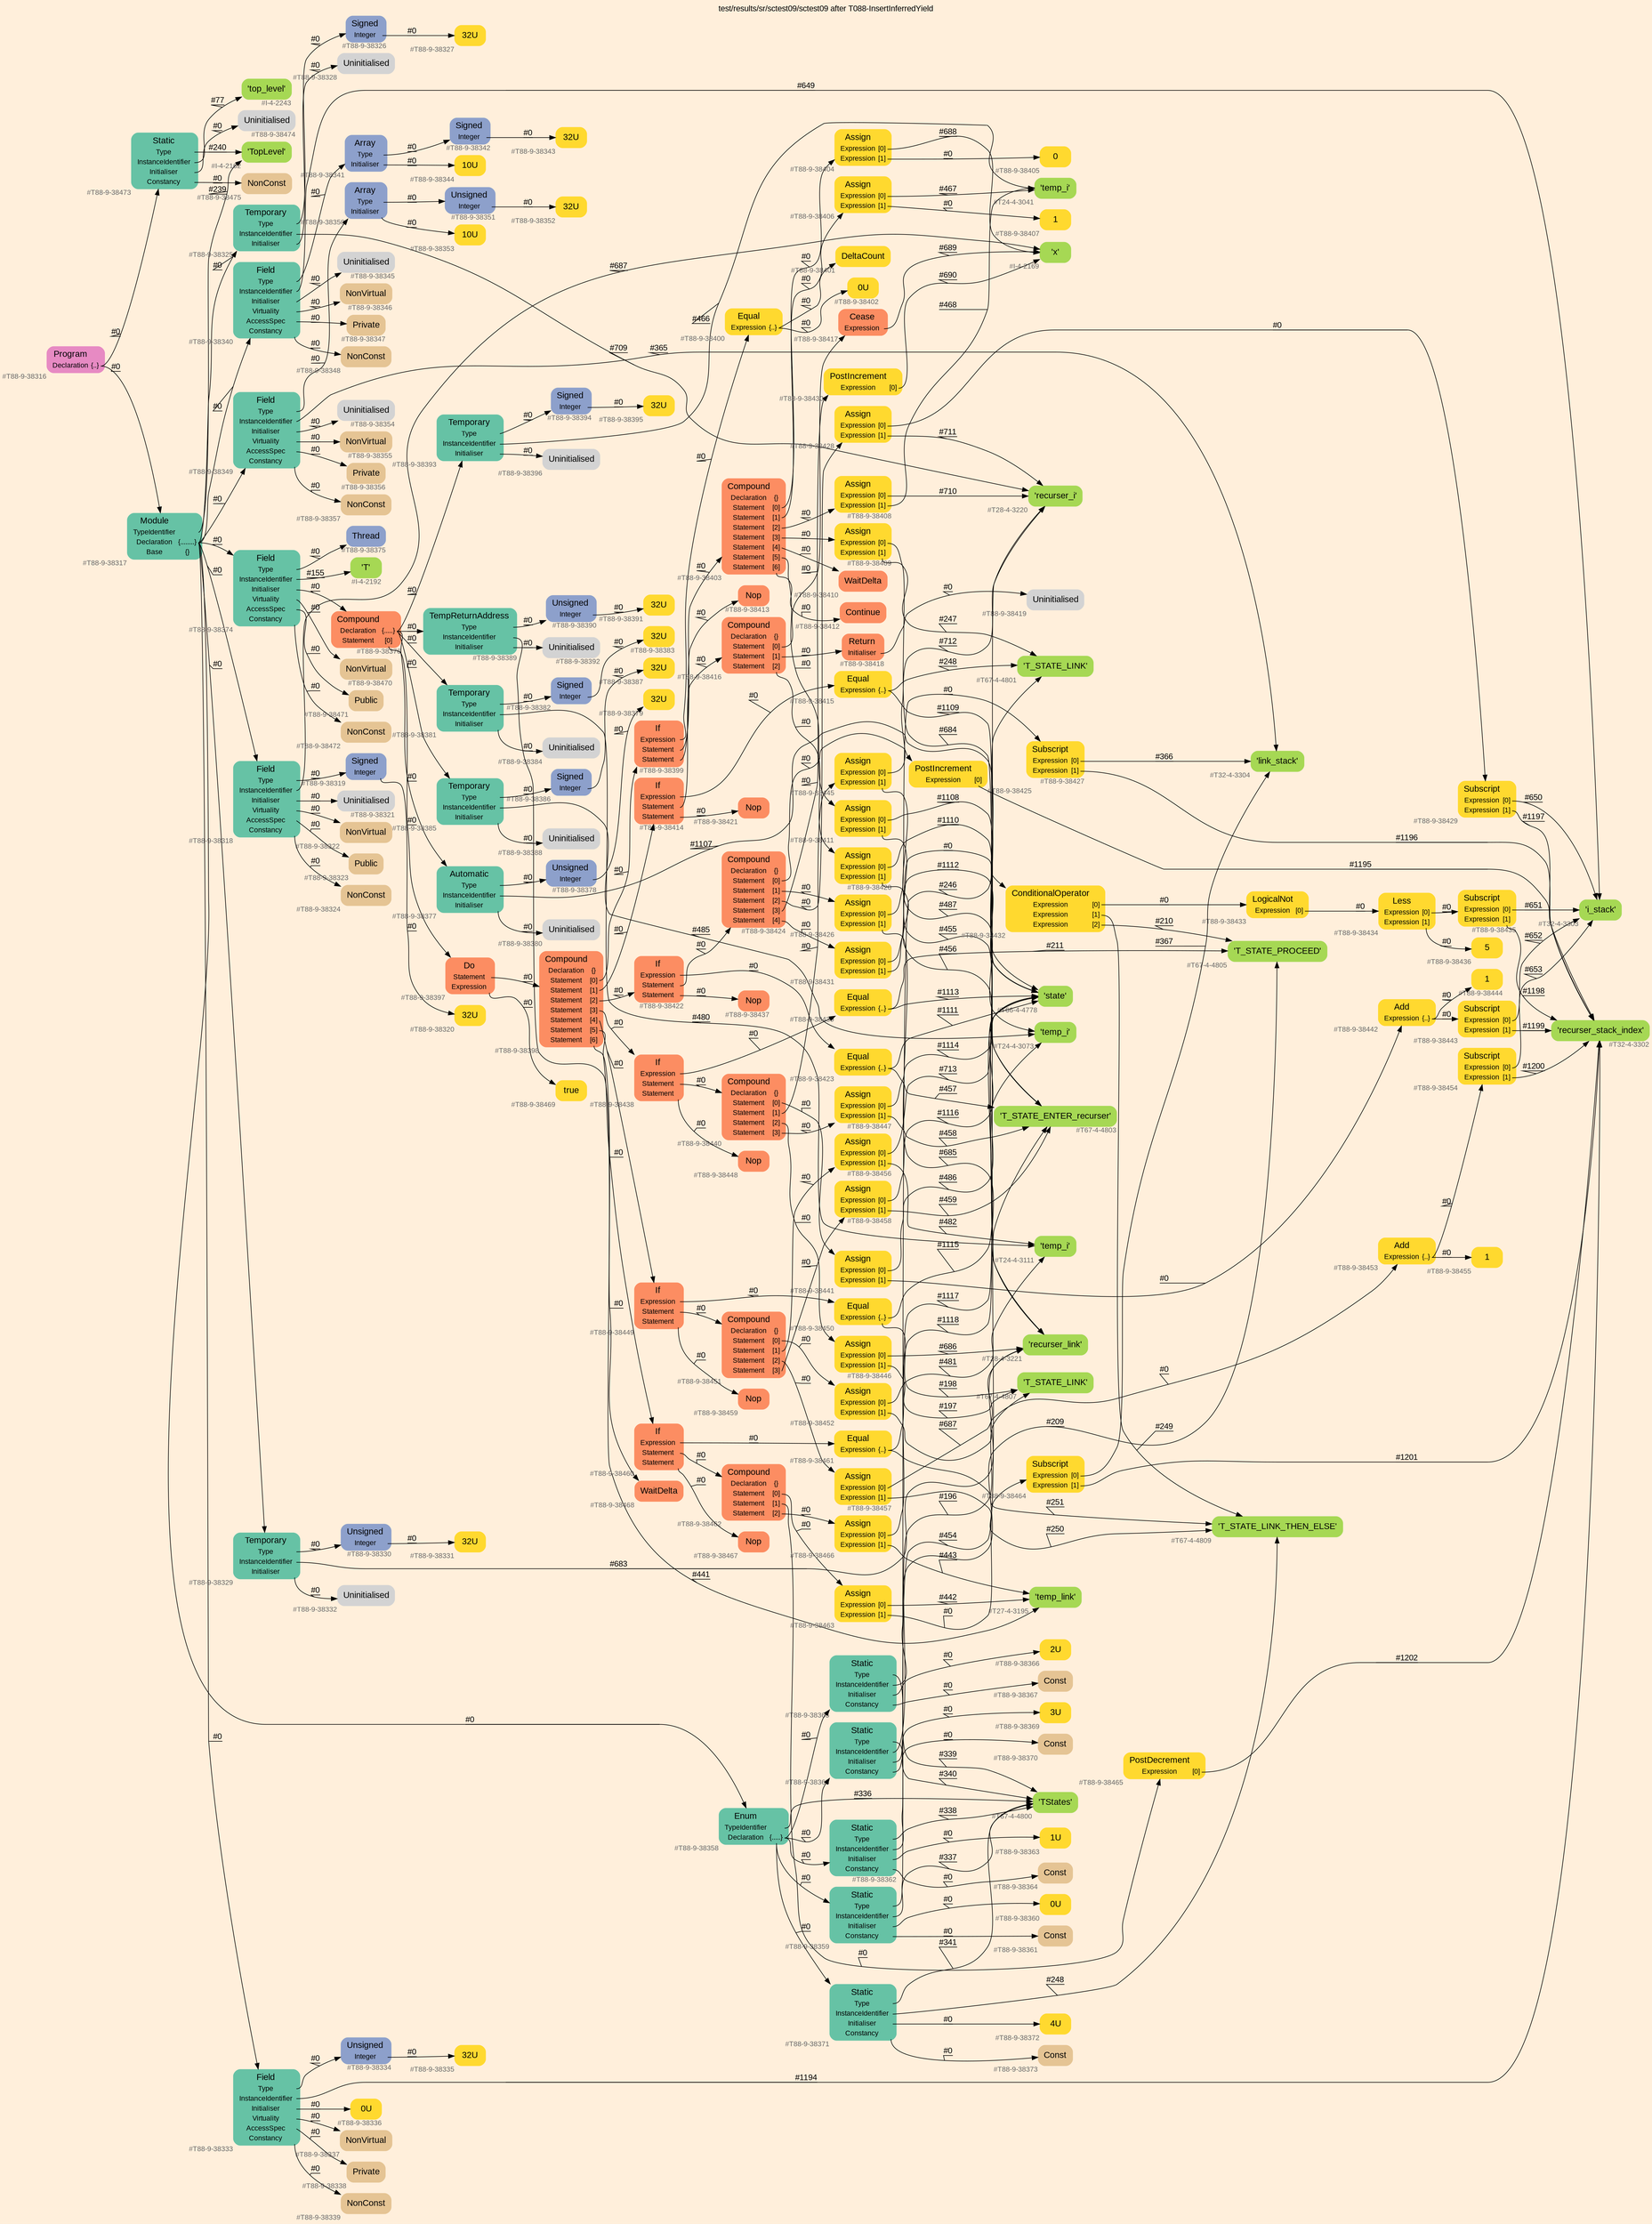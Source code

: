 digraph "test/results/sr/sctest09/sctest09 after T088-InsertInferredYield" {
label = "test/results/sr/sctest09/sctest09 after T088-InsertInferredYield"
labelloc = t
graph [
    rankdir = "LR"
    ranksep = 0.3
    bgcolor = antiquewhite1
    color = black
    fontcolor = black
    fontname = "Arial"
];
node [
    fontname = "Arial"
];
edge [
    fontname = "Arial"
];

// -------------------- node figure --------------------
// -------- block #T88-9-38316 ----------
"#T88-9-38316" [
    fillcolor = "/set28/4"
    xlabel = "#T88-9-38316"
    fontsize = "12"
    fontcolor = grey40
    shape = "plaintext"
    label = <<TABLE BORDER="0" CELLBORDER="0" CELLSPACING="0">
     <TR><TD><FONT COLOR="black" POINT-SIZE="15">Program</FONT></TD></TR>
     <TR><TD><FONT COLOR="black" POINT-SIZE="12">Declaration</FONT></TD><TD PORT="port0"><FONT COLOR="black" POINT-SIZE="12">{..}</FONT></TD></TR>
    </TABLE>>
    style = "rounded,filled"
];

// -------- block #T88-9-38317 ----------
"#T88-9-38317" [
    fillcolor = "/set28/1"
    xlabel = "#T88-9-38317"
    fontsize = "12"
    fontcolor = grey40
    shape = "plaintext"
    label = <<TABLE BORDER="0" CELLBORDER="0" CELLSPACING="0">
     <TR><TD><FONT COLOR="black" POINT-SIZE="15">Module</FONT></TD></TR>
     <TR><TD><FONT COLOR="black" POINT-SIZE="12">TypeIdentifier</FONT></TD><TD PORT="port0"></TD></TR>
     <TR><TD><FONT COLOR="black" POINT-SIZE="12">Declaration</FONT></TD><TD PORT="port1"><FONT COLOR="black" POINT-SIZE="12">{........}</FONT></TD></TR>
     <TR><TD><FONT COLOR="black" POINT-SIZE="12">Base</FONT></TD><TD PORT="port2"><FONT COLOR="black" POINT-SIZE="12">{}</FONT></TD></TR>
    </TABLE>>
    style = "rounded,filled"
];

// -------- block #I-4-2162 ----------
"#I-4-2162" [
    fillcolor = "/set28/5"
    xlabel = "#I-4-2162"
    fontsize = "12"
    fontcolor = grey40
    shape = "plaintext"
    label = <<TABLE BORDER="0" CELLBORDER="0" CELLSPACING="0">
     <TR><TD><FONT COLOR="black" POINT-SIZE="15">'TopLevel'</FONT></TD></TR>
    </TABLE>>
    style = "rounded,filled"
];

// -------- block #T88-9-38318 ----------
"#T88-9-38318" [
    fillcolor = "/set28/1"
    xlabel = "#T88-9-38318"
    fontsize = "12"
    fontcolor = grey40
    shape = "plaintext"
    label = <<TABLE BORDER="0" CELLBORDER="0" CELLSPACING="0">
     <TR><TD><FONT COLOR="black" POINT-SIZE="15">Field</FONT></TD></TR>
     <TR><TD><FONT COLOR="black" POINT-SIZE="12">Type</FONT></TD><TD PORT="port0"></TD></TR>
     <TR><TD><FONT COLOR="black" POINT-SIZE="12">InstanceIdentifier</FONT></TD><TD PORT="port1"></TD></TR>
     <TR><TD><FONT COLOR="black" POINT-SIZE="12">Initialiser</FONT></TD><TD PORT="port2"></TD></TR>
     <TR><TD><FONT COLOR="black" POINT-SIZE="12">Virtuality</FONT></TD><TD PORT="port3"></TD></TR>
     <TR><TD><FONT COLOR="black" POINT-SIZE="12">AccessSpec</FONT></TD><TD PORT="port4"></TD></TR>
     <TR><TD><FONT COLOR="black" POINT-SIZE="12">Constancy</FONT></TD><TD PORT="port5"></TD></TR>
    </TABLE>>
    style = "rounded,filled"
];

// -------- block #T88-9-38319 ----------
"#T88-9-38319" [
    fillcolor = "/set28/3"
    xlabel = "#T88-9-38319"
    fontsize = "12"
    fontcolor = grey40
    shape = "plaintext"
    label = <<TABLE BORDER="0" CELLBORDER="0" CELLSPACING="0">
     <TR><TD><FONT COLOR="black" POINT-SIZE="15">Signed</FONT></TD></TR>
     <TR><TD><FONT COLOR="black" POINT-SIZE="12">Integer</FONT></TD><TD PORT="port0"></TD></TR>
    </TABLE>>
    style = "rounded,filled"
];

// -------- block #T88-9-38320 ----------
"#T88-9-38320" [
    fillcolor = "/set28/6"
    xlabel = "#T88-9-38320"
    fontsize = "12"
    fontcolor = grey40
    shape = "plaintext"
    label = <<TABLE BORDER="0" CELLBORDER="0" CELLSPACING="0">
     <TR><TD><FONT COLOR="black" POINT-SIZE="15">32U</FONT></TD></TR>
    </TABLE>>
    style = "rounded,filled"
];

// -------- block #I-4-2169 ----------
"#I-4-2169" [
    fillcolor = "/set28/5"
    xlabel = "#I-4-2169"
    fontsize = "12"
    fontcolor = grey40
    shape = "plaintext"
    label = <<TABLE BORDER="0" CELLBORDER="0" CELLSPACING="0">
     <TR><TD><FONT COLOR="black" POINT-SIZE="15">'x'</FONT></TD></TR>
    </TABLE>>
    style = "rounded,filled"
];

// -------- block #T88-9-38321 ----------
"#T88-9-38321" [
    xlabel = "#T88-9-38321"
    fontsize = "12"
    fontcolor = grey40
    shape = "plaintext"
    label = <<TABLE BORDER="0" CELLBORDER="0" CELLSPACING="0">
     <TR><TD><FONT COLOR="black" POINT-SIZE="15">Uninitialised</FONT></TD></TR>
    </TABLE>>
    style = "rounded,filled"
];

// -------- block #T88-9-38322 ----------
"#T88-9-38322" [
    fillcolor = "/set28/7"
    xlabel = "#T88-9-38322"
    fontsize = "12"
    fontcolor = grey40
    shape = "plaintext"
    label = <<TABLE BORDER="0" CELLBORDER="0" CELLSPACING="0">
     <TR><TD><FONT COLOR="black" POINT-SIZE="15">NonVirtual</FONT></TD></TR>
    </TABLE>>
    style = "rounded,filled"
];

// -------- block #T88-9-38323 ----------
"#T88-9-38323" [
    fillcolor = "/set28/7"
    xlabel = "#T88-9-38323"
    fontsize = "12"
    fontcolor = grey40
    shape = "plaintext"
    label = <<TABLE BORDER="0" CELLBORDER="0" CELLSPACING="0">
     <TR><TD><FONT COLOR="black" POINT-SIZE="15">Public</FONT></TD></TR>
    </TABLE>>
    style = "rounded,filled"
];

// -------- block #T88-9-38324 ----------
"#T88-9-38324" [
    fillcolor = "/set28/7"
    xlabel = "#T88-9-38324"
    fontsize = "12"
    fontcolor = grey40
    shape = "plaintext"
    label = <<TABLE BORDER="0" CELLBORDER="0" CELLSPACING="0">
     <TR><TD><FONT COLOR="black" POINT-SIZE="15">NonConst</FONT></TD></TR>
    </TABLE>>
    style = "rounded,filled"
];

// -------- block #T88-9-38325 ----------
"#T88-9-38325" [
    fillcolor = "/set28/1"
    xlabel = "#T88-9-38325"
    fontsize = "12"
    fontcolor = grey40
    shape = "plaintext"
    label = <<TABLE BORDER="0" CELLBORDER="0" CELLSPACING="0">
     <TR><TD><FONT COLOR="black" POINT-SIZE="15">Temporary</FONT></TD></TR>
     <TR><TD><FONT COLOR="black" POINT-SIZE="12">Type</FONT></TD><TD PORT="port0"></TD></TR>
     <TR><TD><FONT COLOR="black" POINT-SIZE="12">InstanceIdentifier</FONT></TD><TD PORT="port1"></TD></TR>
     <TR><TD><FONT COLOR="black" POINT-SIZE="12">Initialiser</FONT></TD><TD PORT="port2"></TD></TR>
    </TABLE>>
    style = "rounded,filled"
];

// -------- block #T88-9-38326 ----------
"#T88-9-38326" [
    fillcolor = "/set28/3"
    xlabel = "#T88-9-38326"
    fontsize = "12"
    fontcolor = grey40
    shape = "plaintext"
    label = <<TABLE BORDER="0" CELLBORDER="0" CELLSPACING="0">
     <TR><TD><FONT COLOR="black" POINT-SIZE="15">Signed</FONT></TD></TR>
     <TR><TD><FONT COLOR="black" POINT-SIZE="12">Integer</FONT></TD><TD PORT="port0"></TD></TR>
    </TABLE>>
    style = "rounded,filled"
];

// -------- block #T88-9-38327 ----------
"#T88-9-38327" [
    fillcolor = "/set28/6"
    xlabel = "#T88-9-38327"
    fontsize = "12"
    fontcolor = grey40
    shape = "plaintext"
    label = <<TABLE BORDER="0" CELLBORDER="0" CELLSPACING="0">
     <TR><TD><FONT COLOR="black" POINT-SIZE="15">32U</FONT></TD></TR>
    </TABLE>>
    style = "rounded,filled"
];

// -------- block #T28-4-3220 ----------
"#T28-4-3220" [
    fillcolor = "/set28/5"
    xlabel = "#T28-4-3220"
    fontsize = "12"
    fontcolor = grey40
    shape = "plaintext"
    label = <<TABLE BORDER="0" CELLBORDER="0" CELLSPACING="0">
     <TR><TD><FONT COLOR="black" POINT-SIZE="15">'recurser_i'</FONT></TD></TR>
    </TABLE>>
    style = "rounded,filled"
];

// -------- block #T88-9-38328 ----------
"#T88-9-38328" [
    xlabel = "#T88-9-38328"
    fontsize = "12"
    fontcolor = grey40
    shape = "plaintext"
    label = <<TABLE BORDER="0" CELLBORDER="0" CELLSPACING="0">
     <TR><TD><FONT COLOR="black" POINT-SIZE="15">Uninitialised</FONT></TD></TR>
    </TABLE>>
    style = "rounded,filled"
];

// -------- block #T88-9-38329 ----------
"#T88-9-38329" [
    fillcolor = "/set28/1"
    xlabel = "#T88-9-38329"
    fontsize = "12"
    fontcolor = grey40
    shape = "plaintext"
    label = <<TABLE BORDER="0" CELLBORDER="0" CELLSPACING="0">
     <TR><TD><FONT COLOR="black" POINT-SIZE="15">Temporary</FONT></TD></TR>
     <TR><TD><FONT COLOR="black" POINT-SIZE="12">Type</FONT></TD><TD PORT="port0"></TD></TR>
     <TR><TD><FONT COLOR="black" POINT-SIZE="12">InstanceIdentifier</FONT></TD><TD PORT="port1"></TD></TR>
     <TR><TD><FONT COLOR="black" POINT-SIZE="12">Initialiser</FONT></TD><TD PORT="port2"></TD></TR>
    </TABLE>>
    style = "rounded,filled"
];

// -------- block #T88-9-38330 ----------
"#T88-9-38330" [
    fillcolor = "/set28/3"
    xlabel = "#T88-9-38330"
    fontsize = "12"
    fontcolor = grey40
    shape = "plaintext"
    label = <<TABLE BORDER="0" CELLBORDER="0" CELLSPACING="0">
     <TR><TD><FONT COLOR="black" POINT-SIZE="15">Unsigned</FONT></TD></TR>
     <TR><TD><FONT COLOR="black" POINT-SIZE="12">Integer</FONT></TD><TD PORT="port0"></TD></TR>
    </TABLE>>
    style = "rounded,filled"
];

// -------- block #T88-9-38331 ----------
"#T88-9-38331" [
    fillcolor = "/set28/6"
    xlabel = "#T88-9-38331"
    fontsize = "12"
    fontcolor = grey40
    shape = "plaintext"
    label = <<TABLE BORDER="0" CELLBORDER="0" CELLSPACING="0">
     <TR><TD><FONT COLOR="black" POINT-SIZE="15">32U</FONT></TD></TR>
    </TABLE>>
    style = "rounded,filled"
];

// -------- block #T28-4-3221 ----------
"#T28-4-3221" [
    fillcolor = "/set28/5"
    xlabel = "#T28-4-3221"
    fontsize = "12"
    fontcolor = grey40
    shape = "plaintext"
    label = <<TABLE BORDER="0" CELLBORDER="0" CELLSPACING="0">
     <TR><TD><FONT COLOR="black" POINT-SIZE="15">'recurser_link'</FONT></TD></TR>
    </TABLE>>
    style = "rounded,filled"
];

// -------- block #T88-9-38332 ----------
"#T88-9-38332" [
    xlabel = "#T88-9-38332"
    fontsize = "12"
    fontcolor = grey40
    shape = "plaintext"
    label = <<TABLE BORDER="0" CELLBORDER="0" CELLSPACING="0">
     <TR><TD><FONT COLOR="black" POINT-SIZE="15">Uninitialised</FONT></TD></TR>
    </TABLE>>
    style = "rounded,filled"
];

// -------- block #T88-9-38333 ----------
"#T88-9-38333" [
    fillcolor = "/set28/1"
    xlabel = "#T88-9-38333"
    fontsize = "12"
    fontcolor = grey40
    shape = "plaintext"
    label = <<TABLE BORDER="0" CELLBORDER="0" CELLSPACING="0">
     <TR><TD><FONT COLOR="black" POINT-SIZE="15">Field</FONT></TD></TR>
     <TR><TD><FONT COLOR="black" POINT-SIZE="12">Type</FONT></TD><TD PORT="port0"></TD></TR>
     <TR><TD><FONT COLOR="black" POINT-SIZE="12">InstanceIdentifier</FONT></TD><TD PORT="port1"></TD></TR>
     <TR><TD><FONT COLOR="black" POINT-SIZE="12">Initialiser</FONT></TD><TD PORT="port2"></TD></TR>
     <TR><TD><FONT COLOR="black" POINT-SIZE="12">Virtuality</FONT></TD><TD PORT="port3"></TD></TR>
     <TR><TD><FONT COLOR="black" POINT-SIZE="12">AccessSpec</FONT></TD><TD PORT="port4"></TD></TR>
     <TR><TD><FONT COLOR="black" POINT-SIZE="12">Constancy</FONT></TD><TD PORT="port5"></TD></TR>
    </TABLE>>
    style = "rounded,filled"
];

// -------- block #T88-9-38334 ----------
"#T88-9-38334" [
    fillcolor = "/set28/3"
    xlabel = "#T88-9-38334"
    fontsize = "12"
    fontcolor = grey40
    shape = "plaintext"
    label = <<TABLE BORDER="0" CELLBORDER="0" CELLSPACING="0">
     <TR><TD><FONT COLOR="black" POINT-SIZE="15">Unsigned</FONT></TD></TR>
     <TR><TD><FONT COLOR="black" POINT-SIZE="12">Integer</FONT></TD><TD PORT="port0"></TD></TR>
    </TABLE>>
    style = "rounded,filled"
];

// -------- block #T88-9-38335 ----------
"#T88-9-38335" [
    fillcolor = "/set28/6"
    xlabel = "#T88-9-38335"
    fontsize = "12"
    fontcolor = grey40
    shape = "plaintext"
    label = <<TABLE BORDER="0" CELLBORDER="0" CELLSPACING="0">
     <TR><TD><FONT COLOR="black" POINT-SIZE="15">32U</FONT></TD></TR>
    </TABLE>>
    style = "rounded,filled"
];

// -------- block #T32-4-3302 ----------
"#T32-4-3302" [
    fillcolor = "/set28/5"
    xlabel = "#T32-4-3302"
    fontsize = "12"
    fontcolor = grey40
    shape = "plaintext"
    label = <<TABLE BORDER="0" CELLBORDER="0" CELLSPACING="0">
     <TR><TD><FONT COLOR="black" POINT-SIZE="15">'recurser_stack_index'</FONT></TD></TR>
    </TABLE>>
    style = "rounded,filled"
];

// -------- block #T88-9-38336 ----------
"#T88-9-38336" [
    fillcolor = "/set28/6"
    xlabel = "#T88-9-38336"
    fontsize = "12"
    fontcolor = grey40
    shape = "plaintext"
    label = <<TABLE BORDER="0" CELLBORDER="0" CELLSPACING="0">
     <TR><TD><FONT COLOR="black" POINT-SIZE="15">0U</FONT></TD></TR>
    </TABLE>>
    style = "rounded,filled"
];

// -------- block #T88-9-38337 ----------
"#T88-9-38337" [
    fillcolor = "/set28/7"
    xlabel = "#T88-9-38337"
    fontsize = "12"
    fontcolor = grey40
    shape = "plaintext"
    label = <<TABLE BORDER="0" CELLBORDER="0" CELLSPACING="0">
     <TR><TD><FONT COLOR="black" POINT-SIZE="15">NonVirtual</FONT></TD></TR>
    </TABLE>>
    style = "rounded,filled"
];

// -------- block #T88-9-38338 ----------
"#T88-9-38338" [
    fillcolor = "/set28/7"
    xlabel = "#T88-9-38338"
    fontsize = "12"
    fontcolor = grey40
    shape = "plaintext"
    label = <<TABLE BORDER="0" CELLBORDER="0" CELLSPACING="0">
     <TR><TD><FONT COLOR="black" POINT-SIZE="15">Private</FONT></TD></TR>
    </TABLE>>
    style = "rounded,filled"
];

// -------- block #T88-9-38339 ----------
"#T88-9-38339" [
    fillcolor = "/set28/7"
    xlabel = "#T88-9-38339"
    fontsize = "12"
    fontcolor = grey40
    shape = "plaintext"
    label = <<TABLE BORDER="0" CELLBORDER="0" CELLSPACING="0">
     <TR><TD><FONT COLOR="black" POINT-SIZE="15">NonConst</FONT></TD></TR>
    </TABLE>>
    style = "rounded,filled"
];

// -------- block #T88-9-38340 ----------
"#T88-9-38340" [
    fillcolor = "/set28/1"
    xlabel = "#T88-9-38340"
    fontsize = "12"
    fontcolor = grey40
    shape = "plaintext"
    label = <<TABLE BORDER="0" CELLBORDER="0" CELLSPACING="0">
     <TR><TD><FONT COLOR="black" POINT-SIZE="15">Field</FONT></TD></TR>
     <TR><TD><FONT COLOR="black" POINT-SIZE="12">Type</FONT></TD><TD PORT="port0"></TD></TR>
     <TR><TD><FONT COLOR="black" POINT-SIZE="12">InstanceIdentifier</FONT></TD><TD PORT="port1"></TD></TR>
     <TR><TD><FONT COLOR="black" POINT-SIZE="12">Initialiser</FONT></TD><TD PORT="port2"></TD></TR>
     <TR><TD><FONT COLOR="black" POINT-SIZE="12">Virtuality</FONT></TD><TD PORT="port3"></TD></TR>
     <TR><TD><FONT COLOR="black" POINT-SIZE="12">AccessSpec</FONT></TD><TD PORT="port4"></TD></TR>
     <TR><TD><FONT COLOR="black" POINT-SIZE="12">Constancy</FONT></TD><TD PORT="port5"></TD></TR>
    </TABLE>>
    style = "rounded,filled"
];

// -------- block #T88-9-38341 ----------
"#T88-9-38341" [
    fillcolor = "/set28/3"
    xlabel = "#T88-9-38341"
    fontsize = "12"
    fontcolor = grey40
    shape = "plaintext"
    label = <<TABLE BORDER="0" CELLBORDER="0" CELLSPACING="0">
     <TR><TD><FONT COLOR="black" POINT-SIZE="15">Array</FONT></TD></TR>
     <TR><TD><FONT COLOR="black" POINT-SIZE="12">Type</FONT></TD><TD PORT="port0"></TD></TR>
     <TR><TD><FONT COLOR="black" POINT-SIZE="12">Initialiser</FONT></TD><TD PORT="port1"></TD></TR>
    </TABLE>>
    style = "rounded,filled"
];

// -------- block #T88-9-38342 ----------
"#T88-9-38342" [
    fillcolor = "/set28/3"
    xlabel = "#T88-9-38342"
    fontsize = "12"
    fontcolor = grey40
    shape = "plaintext"
    label = <<TABLE BORDER="0" CELLBORDER="0" CELLSPACING="0">
     <TR><TD><FONT COLOR="black" POINT-SIZE="15">Signed</FONT></TD></TR>
     <TR><TD><FONT COLOR="black" POINT-SIZE="12">Integer</FONT></TD><TD PORT="port0"></TD></TR>
    </TABLE>>
    style = "rounded,filled"
];

// -------- block #T88-9-38343 ----------
"#T88-9-38343" [
    fillcolor = "/set28/6"
    xlabel = "#T88-9-38343"
    fontsize = "12"
    fontcolor = grey40
    shape = "plaintext"
    label = <<TABLE BORDER="0" CELLBORDER="0" CELLSPACING="0">
     <TR><TD><FONT COLOR="black" POINT-SIZE="15">32U</FONT></TD></TR>
    </TABLE>>
    style = "rounded,filled"
];

// -------- block #T88-9-38344 ----------
"#T88-9-38344" [
    fillcolor = "/set28/6"
    xlabel = "#T88-9-38344"
    fontsize = "12"
    fontcolor = grey40
    shape = "plaintext"
    label = <<TABLE BORDER="0" CELLBORDER="0" CELLSPACING="0">
     <TR><TD><FONT COLOR="black" POINT-SIZE="15">10U</FONT></TD></TR>
    </TABLE>>
    style = "rounded,filled"
];

// -------- block #T32-4-3303 ----------
"#T32-4-3303" [
    fillcolor = "/set28/5"
    xlabel = "#T32-4-3303"
    fontsize = "12"
    fontcolor = grey40
    shape = "plaintext"
    label = <<TABLE BORDER="0" CELLBORDER="0" CELLSPACING="0">
     <TR><TD><FONT COLOR="black" POINT-SIZE="15">'i_stack'</FONT></TD></TR>
    </TABLE>>
    style = "rounded,filled"
];

// -------- block #T88-9-38345 ----------
"#T88-9-38345" [
    xlabel = "#T88-9-38345"
    fontsize = "12"
    fontcolor = grey40
    shape = "plaintext"
    label = <<TABLE BORDER="0" CELLBORDER="0" CELLSPACING="0">
     <TR><TD><FONT COLOR="black" POINT-SIZE="15">Uninitialised</FONT></TD></TR>
    </TABLE>>
    style = "rounded,filled"
];

// -------- block #T88-9-38346 ----------
"#T88-9-38346" [
    fillcolor = "/set28/7"
    xlabel = "#T88-9-38346"
    fontsize = "12"
    fontcolor = grey40
    shape = "plaintext"
    label = <<TABLE BORDER="0" CELLBORDER="0" CELLSPACING="0">
     <TR><TD><FONT COLOR="black" POINT-SIZE="15">NonVirtual</FONT></TD></TR>
    </TABLE>>
    style = "rounded,filled"
];

// -------- block #T88-9-38347 ----------
"#T88-9-38347" [
    fillcolor = "/set28/7"
    xlabel = "#T88-9-38347"
    fontsize = "12"
    fontcolor = grey40
    shape = "plaintext"
    label = <<TABLE BORDER="0" CELLBORDER="0" CELLSPACING="0">
     <TR><TD><FONT COLOR="black" POINT-SIZE="15">Private</FONT></TD></TR>
    </TABLE>>
    style = "rounded,filled"
];

// -------- block #T88-9-38348 ----------
"#T88-9-38348" [
    fillcolor = "/set28/7"
    xlabel = "#T88-9-38348"
    fontsize = "12"
    fontcolor = grey40
    shape = "plaintext"
    label = <<TABLE BORDER="0" CELLBORDER="0" CELLSPACING="0">
     <TR><TD><FONT COLOR="black" POINT-SIZE="15">NonConst</FONT></TD></TR>
    </TABLE>>
    style = "rounded,filled"
];

// -------- block #T88-9-38349 ----------
"#T88-9-38349" [
    fillcolor = "/set28/1"
    xlabel = "#T88-9-38349"
    fontsize = "12"
    fontcolor = grey40
    shape = "plaintext"
    label = <<TABLE BORDER="0" CELLBORDER="0" CELLSPACING="0">
     <TR><TD><FONT COLOR="black" POINT-SIZE="15">Field</FONT></TD></TR>
     <TR><TD><FONT COLOR="black" POINT-SIZE="12">Type</FONT></TD><TD PORT="port0"></TD></TR>
     <TR><TD><FONT COLOR="black" POINT-SIZE="12">InstanceIdentifier</FONT></TD><TD PORT="port1"></TD></TR>
     <TR><TD><FONT COLOR="black" POINT-SIZE="12">Initialiser</FONT></TD><TD PORT="port2"></TD></TR>
     <TR><TD><FONT COLOR="black" POINT-SIZE="12">Virtuality</FONT></TD><TD PORT="port3"></TD></TR>
     <TR><TD><FONT COLOR="black" POINT-SIZE="12">AccessSpec</FONT></TD><TD PORT="port4"></TD></TR>
     <TR><TD><FONT COLOR="black" POINT-SIZE="12">Constancy</FONT></TD><TD PORT="port5"></TD></TR>
    </TABLE>>
    style = "rounded,filled"
];

// -------- block #T88-9-38350 ----------
"#T88-9-38350" [
    fillcolor = "/set28/3"
    xlabel = "#T88-9-38350"
    fontsize = "12"
    fontcolor = grey40
    shape = "plaintext"
    label = <<TABLE BORDER="0" CELLBORDER="0" CELLSPACING="0">
     <TR><TD><FONT COLOR="black" POINT-SIZE="15">Array</FONT></TD></TR>
     <TR><TD><FONT COLOR="black" POINT-SIZE="12">Type</FONT></TD><TD PORT="port0"></TD></TR>
     <TR><TD><FONT COLOR="black" POINT-SIZE="12">Initialiser</FONT></TD><TD PORT="port1"></TD></TR>
    </TABLE>>
    style = "rounded,filled"
];

// -------- block #T88-9-38351 ----------
"#T88-9-38351" [
    fillcolor = "/set28/3"
    xlabel = "#T88-9-38351"
    fontsize = "12"
    fontcolor = grey40
    shape = "plaintext"
    label = <<TABLE BORDER="0" CELLBORDER="0" CELLSPACING="0">
     <TR><TD><FONT COLOR="black" POINT-SIZE="15">Unsigned</FONT></TD></TR>
     <TR><TD><FONT COLOR="black" POINT-SIZE="12">Integer</FONT></TD><TD PORT="port0"></TD></TR>
    </TABLE>>
    style = "rounded,filled"
];

// -------- block #T88-9-38352 ----------
"#T88-9-38352" [
    fillcolor = "/set28/6"
    xlabel = "#T88-9-38352"
    fontsize = "12"
    fontcolor = grey40
    shape = "plaintext"
    label = <<TABLE BORDER="0" CELLBORDER="0" CELLSPACING="0">
     <TR><TD><FONT COLOR="black" POINT-SIZE="15">32U</FONT></TD></TR>
    </TABLE>>
    style = "rounded,filled"
];

// -------- block #T88-9-38353 ----------
"#T88-9-38353" [
    fillcolor = "/set28/6"
    xlabel = "#T88-9-38353"
    fontsize = "12"
    fontcolor = grey40
    shape = "plaintext"
    label = <<TABLE BORDER="0" CELLBORDER="0" CELLSPACING="0">
     <TR><TD><FONT COLOR="black" POINT-SIZE="15">10U</FONT></TD></TR>
    </TABLE>>
    style = "rounded,filled"
];

// -------- block #T32-4-3304 ----------
"#T32-4-3304" [
    fillcolor = "/set28/5"
    xlabel = "#T32-4-3304"
    fontsize = "12"
    fontcolor = grey40
    shape = "plaintext"
    label = <<TABLE BORDER="0" CELLBORDER="0" CELLSPACING="0">
     <TR><TD><FONT COLOR="black" POINT-SIZE="15">'link_stack'</FONT></TD></TR>
    </TABLE>>
    style = "rounded,filled"
];

// -------- block #T88-9-38354 ----------
"#T88-9-38354" [
    xlabel = "#T88-9-38354"
    fontsize = "12"
    fontcolor = grey40
    shape = "plaintext"
    label = <<TABLE BORDER="0" CELLBORDER="0" CELLSPACING="0">
     <TR><TD><FONT COLOR="black" POINT-SIZE="15">Uninitialised</FONT></TD></TR>
    </TABLE>>
    style = "rounded,filled"
];

// -------- block #T88-9-38355 ----------
"#T88-9-38355" [
    fillcolor = "/set28/7"
    xlabel = "#T88-9-38355"
    fontsize = "12"
    fontcolor = grey40
    shape = "plaintext"
    label = <<TABLE BORDER="0" CELLBORDER="0" CELLSPACING="0">
     <TR><TD><FONT COLOR="black" POINT-SIZE="15">NonVirtual</FONT></TD></TR>
    </TABLE>>
    style = "rounded,filled"
];

// -------- block #T88-9-38356 ----------
"#T88-9-38356" [
    fillcolor = "/set28/7"
    xlabel = "#T88-9-38356"
    fontsize = "12"
    fontcolor = grey40
    shape = "plaintext"
    label = <<TABLE BORDER="0" CELLBORDER="0" CELLSPACING="0">
     <TR><TD><FONT COLOR="black" POINT-SIZE="15">Private</FONT></TD></TR>
    </TABLE>>
    style = "rounded,filled"
];

// -------- block #T88-9-38357 ----------
"#T88-9-38357" [
    fillcolor = "/set28/7"
    xlabel = "#T88-9-38357"
    fontsize = "12"
    fontcolor = grey40
    shape = "plaintext"
    label = <<TABLE BORDER="0" CELLBORDER="0" CELLSPACING="0">
     <TR><TD><FONT COLOR="black" POINT-SIZE="15">NonConst</FONT></TD></TR>
    </TABLE>>
    style = "rounded,filled"
];

// -------- block #T88-9-38358 ----------
"#T88-9-38358" [
    fillcolor = "/set28/1"
    xlabel = "#T88-9-38358"
    fontsize = "12"
    fontcolor = grey40
    shape = "plaintext"
    label = <<TABLE BORDER="0" CELLBORDER="0" CELLSPACING="0">
     <TR><TD><FONT COLOR="black" POINT-SIZE="15">Enum</FONT></TD></TR>
     <TR><TD><FONT COLOR="black" POINT-SIZE="12">TypeIdentifier</FONT></TD><TD PORT="port0"></TD></TR>
     <TR><TD><FONT COLOR="black" POINT-SIZE="12">Declaration</FONT></TD><TD PORT="port1"><FONT COLOR="black" POINT-SIZE="12">{.....}</FONT></TD></TR>
    </TABLE>>
    style = "rounded,filled"
];

// -------- block #T67-4-4800 ----------
"#T67-4-4800" [
    fillcolor = "/set28/5"
    xlabel = "#T67-4-4800"
    fontsize = "12"
    fontcolor = grey40
    shape = "plaintext"
    label = <<TABLE BORDER="0" CELLBORDER="0" CELLSPACING="0">
     <TR><TD><FONT COLOR="black" POINT-SIZE="15">'TStates'</FONT></TD></TR>
    </TABLE>>
    style = "rounded,filled"
];

// -------- block #T88-9-38359 ----------
"#T88-9-38359" [
    fillcolor = "/set28/1"
    xlabel = "#T88-9-38359"
    fontsize = "12"
    fontcolor = grey40
    shape = "plaintext"
    label = <<TABLE BORDER="0" CELLBORDER="0" CELLSPACING="0">
     <TR><TD><FONT COLOR="black" POINT-SIZE="15">Static</FONT></TD></TR>
     <TR><TD><FONT COLOR="black" POINT-SIZE="12">Type</FONT></TD><TD PORT="port0"></TD></TR>
     <TR><TD><FONT COLOR="black" POINT-SIZE="12">InstanceIdentifier</FONT></TD><TD PORT="port1"></TD></TR>
     <TR><TD><FONT COLOR="black" POINT-SIZE="12">Initialiser</FONT></TD><TD PORT="port2"></TD></TR>
     <TR><TD><FONT COLOR="black" POINT-SIZE="12">Constancy</FONT></TD><TD PORT="port3"></TD></TR>
    </TABLE>>
    style = "rounded,filled"
];

// -------- block #T67-4-4801 ----------
"#T67-4-4801" [
    fillcolor = "/set28/5"
    xlabel = "#T67-4-4801"
    fontsize = "12"
    fontcolor = grey40
    shape = "plaintext"
    label = <<TABLE BORDER="0" CELLBORDER="0" CELLSPACING="0">
     <TR><TD><FONT COLOR="black" POINT-SIZE="15">'T_STATE_LINK'</FONT></TD></TR>
    </TABLE>>
    style = "rounded,filled"
];

// -------- block #T88-9-38360 ----------
"#T88-9-38360" [
    fillcolor = "/set28/6"
    xlabel = "#T88-9-38360"
    fontsize = "12"
    fontcolor = grey40
    shape = "plaintext"
    label = <<TABLE BORDER="0" CELLBORDER="0" CELLSPACING="0">
     <TR><TD><FONT COLOR="black" POINT-SIZE="15">0U</FONT></TD></TR>
    </TABLE>>
    style = "rounded,filled"
];

// -------- block #T88-9-38361 ----------
"#T88-9-38361" [
    fillcolor = "/set28/7"
    xlabel = "#T88-9-38361"
    fontsize = "12"
    fontcolor = grey40
    shape = "plaintext"
    label = <<TABLE BORDER="0" CELLBORDER="0" CELLSPACING="0">
     <TR><TD><FONT COLOR="black" POINT-SIZE="15">Const</FONT></TD></TR>
    </TABLE>>
    style = "rounded,filled"
];

// -------- block #T88-9-38362 ----------
"#T88-9-38362" [
    fillcolor = "/set28/1"
    xlabel = "#T88-9-38362"
    fontsize = "12"
    fontcolor = grey40
    shape = "plaintext"
    label = <<TABLE BORDER="0" CELLBORDER="0" CELLSPACING="0">
     <TR><TD><FONT COLOR="black" POINT-SIZE="15">Static</FONT></TD></TR>
     <TR><TD><FONT COLOR="black" POINT-SIZE="12">Type</FONT></TD><TD PORT="port0"></TD></TR>
     <TR><TD><FONT COLOR="black" POINT-SIZE="12">InstanceIdentifier</FONT></TD><TD PORT="port1"></TD></TR>
     <TR><TD><FONT COLOR="black" POINT-SIZE="12">Initialiser</FONT></TD><TD PORT="port2"></TD></TR>
     <TR><TD><FONT COLOR="black" POINT-SIZE="12">Constancy</FONT></TD><TD PORT="port3"></TD></TR>
    </TABLE>>
    style = "rounded,filled"
];

// -------- block #T67-4-4803 ----------
"#T67-4-4803" [
    fillcolor = "/set28/5"
    xlabel = "#T67-4-4803"
    fontsize = "12"
    fontcolor = grey40
    shape = "plaintext"
    label = <<TABLE BORDER="0" CELLBORDER="0" CELLSPACING="0">
     <TR><TD><FONT COLOR="black" POINT-SIZE="15">'T_STATE_ENTER_recurser'</FONT></TD></TR>
    </TABLE>>
    style = "rounded,filled"
];

// -------- block #T88-9-38363 ----------
"#T88-9-38363" [
    fillcolor = "/set28/6"
    xlabel = "#T88-9-38363"
    fontsize = "12"
    fontcolor = grey40
    shape = "plaintext"
    label = <<TABLE BORDER="0" CELLBORDER="0" CELLSPACING="0">
     <TR><TD><FONT COLOR="black" POINT-SIZE="15">1U</FONT></TD></TR>
    </TABLE>>
    style = "rounded,filled"
];

// -------- block #T88-9-38364 ----------
"#T88-9-38364" [
    fillcolor = "/set28/7"
    xlabel = "#T88-9-38364"
    fontsize = "12"
    fontcolor = grey40
    shape = "plaintext"
    label = <<TABLE BORDER="0" CELLBORDER="0" CELLSPACING="0">
     <TR><TD><FONT COLOR="black" POINT-SIZE="15">Const</FONT></TD></TR>
    </TABLE>>
    style = "rounded,filled"
];

// -------- block #T88-9-38365 ----------
"#T88-9-38365" [
    fillcolor = "/set28/1"
    xlabel = "#T88-9-38365"
    fontsize = "12"
    fontcolor = grey40
    shape = "plaintext"
    label = <<TABLE BORDER="0" CELLBORDER="0" CELLSPACING="0">
     <TR><TD><FONT COLOR="black" POINT-SIZE="15">Static</FONT></TD></TR>
     <TR><TD><FONT COLOR="black" POINT-SIZE="12">Type</FONT></TD><TD PORT="port0"></TD></TR>
     <TR><TD><FONT COLOR="black" POINT-SIZE="12">InstanceIdentifier</FONT></TD><TD PORT="port1"></TD></TR>
     <TR><TD><FONT COLOR="black" POINT-SIZE="12">Initialiser</FONT></TD><TD PORT="port2"></TD></TR>
     <TR><TD><FONT COLOR="black" POINT-SIZE="12">Constancy</FONT></TD><TD PORT="port3"></TD></TR>
    </TABLE>>
    style = "rounded,filled"
];

// -------- block #T67-4-4805 ----------
"#T67-4-4805" [
    fillcolor = "/set28/5"
    xlabel = "#T67-4-4805"
    fontsize = "12"
    fontcolor = grey40
    shape = "plaintext"
    label = <<TABLE BORDER="0" CELLBORDER="0" CELLSPACING="0">
     <TR><TD><FONT COLOR="black" POINT-SIZE="15">'T_STATE_PROCEED'</FONT></TD></TR>
    </TABLE>>
    style = "rounded,filled"
];

// -------- block #T88-9-38366 ----------
"#T88-9-38366" [
    fillcolor = "/set28/6"
    xlabel = "#T88-9-38366"
    fontsize = "12"
    fontcolor = grey40
    shape = "plaintext"
    label = <<TABLE BORDER="0" CELLBORDER="0" CELLSPACING="0">
     <TR><TD><FONT COLOR="black" POINT-SIZE="15">2U</FONT></TD></TR>
    </TABLE>>
    style = "rounded,filled"
];

// -------- block #T88-9-38367 ----------
"#T88-9-38367" [
    fillcolor = "/set28/7"
    xlabel = "#T88-9-38367"
    fontsize = "12"
    fontcolor = grey40
    shape = "plaintext"
    label = <<TABLE BORDER="0" CELLBORDER="0" CELLSPACING="0">
     <TR><TD><FONT COLOR="black" POINT-SIZE="15">Const</FONT></TD></TR>
    </TABLE>>
    style = "rounded,filled"
];

// -------- block #T88-9-38368 ----------
"#T88-9-38368" [
    fillcolor = "/set28/1"
    xlabel = "#T88-9-38368"
    fontsize = "12"
    fontcolor = grey40
    shape = "plaintext"
    label = <<TABLE BORDER="0" CELLBORDER="0" CELLSPACING="0">
     <TR><TD><FONT COLOR="black" POINT-SIZE="15">Static</FONT></TD></TR>
     <TR><TD><FONT COLOR="black" POINT-SIZE="12">Type</FONT></TD><TD PORT="port0"></TD></TR>
     <TR><TD><FONT COLOR="black" POINT-SIZE="12">InstanceIdentifier</FONT></TD><TD PORT="port1"></TD></TR>
     <TR><TD><FONT COLOR="black" POINT-SIZE="12">Initialiser</FONT></TD><TD PORT="port2"></TD></TR>
     <TR><TD><FONT COLOR="black" POINT-SIZE="12">Constancy</FONT></TD><TD PORT="port3"></TD></TR>
    </TABLE>>
    style = "rounded,filled"
];

// -------- block #T67-4-4807 ----------
"#T67-4-4807" [
    fillcolor = "/set28/5"
    xlabel = "#T67-4-4807"
    fontsize = "12"
    fontcolor = grey40
    shape = "plaintext"
    label = <<TABLE BORDER="0" CELLBORDER="0" CELLSPACING="0">
     <TR><TD><FONT COLOR="black" POINT-SIZE="15">'T_STATE_LINK'</FONT></TD></TR>
    </TABLE>>
    style = "rounded,filled"
];

// -------- block #T88-9-38369 ----------
"#T88-9-38369" [
    fillcolor = "/set28/6"
    xlabel = "#T88-9-38369"
    fontsize = "12"
    fontcolor = grey40
    shape = "plaintext"
    label = <<TABLE BORDER="0" CELLBORDER="0" CELLSPACING="0">
     <TR><TD><FONT COLOR="black" POINT-SIZE="15">3U</FONT></TD></TR>
    </TABLE>>
    style = "rounded,filled"
];

// -------- block #T88-9-38370 ----------
"#T88-9-38370" [
    fillcolor = "/set28/7"
    xlabel = "#T88-9-38370"
    fontsize = "12"
    fontcolor = grey40
    shape = "plaintext"
    label = <<TABLE BORDER="0" CELLBORDER="0" CELLSPACING="0">
     <TR><TD><FONT COLOR="black" POINT-SIZE="15">Const</FONT></TD></TR>
    </TABLE>>
    style = "rounded,filled"
];

// -------- block #T88-9-38371 ----------
"#T88-9-38371" [
    fillcolor = "/set28/1"
    xlabel = "#T88-9-38371"
    fontsize = "12"
    fontcolor = grey40
    shape = "plaintext"
    label = <<TABLE BORDER="0" CELLBORDER="0" CELLSPACING="0">
     <TR><TD><FONT COLOR="black" POINT-SIZE="15">Static</FONT></TD></TR>
     <TR><TD><FONT COLOR="black" POINT-SIZE="12">Type</FONT></TD><TD PORT="port0"></TD></TR>
     <TR><TD><FONT COLOR="black" POINT-SIZE="12">InstanceIdentifier</FONT></TD><TD PORT="port1"></TD></TR>
     <TR><TD><FONT COLOR="black" POINT-SIZE="12">Initialiser</FONT></TD><TD PORT="port2"></TD></TR>
     <TR><TD><FONT COLOR="black" POINT-SIZE="12">Constancy</FONT></TD><TD PORT="port3"></TD></TR>
    </TABLE>>
    style = "rounded,filled"
];

// -------- block #T67-4-4809 ----------
"#T67-4-4809" [
    fillcolor = "/set28/5"
    xlabel = "#T67-4-4809"
    fontsize = "12"
    fontcolor = grey40
    shape = "plaintext"
    label = <<TABLE BORDER="0" CELLBORDER="0" CELLSPACING="0">
     <TR><TD><FONT COLOR="black" POINT-SIZE="15">'T_STATE_LINK_THEN_ELSE'</FONT></TD></TR>
    </TABLE>>
    style = "rounded,filled"
];

// -------- block #T88-9-38372 ----------
"#T88-9-38372" [
    fillcolor = "/set28/6"
    xlabel = "#T88-9-38372"
    fontsize = "12"
    fontcolor = grey40
    shape = "plaintext"
    label = <<TABLE BORDER="0" CELLBORDER="0" CELLSPACING="0">
     <TR><TD><FONT COLOR="black" POINT-SIZE="15">4U</FONT></TD></TR>
    </TABLE>>
    style = "rounded,filled"
];

// -------- block #T88-9-38373 ----------
"#T88-9-38373" [
    fillcolor = "/set28/7"
    xlabel = "#T88-9-38373"
    fontsize = "12"
    fontcolor = grey40
    shape = "plaintext"
    label = <<TABLE BORDER="0" CELLBORDER="0" CELLSPACING="0">
     <TR><TD><FONT COLOR="black" POINT-SIZE="15">Const</FONT></TD></TR>
    </TABLE>>
    style = "rounded,filled"
];

// -------- block #T88-9-38374 ----------
"#T88-9-38374" [
    fillcolor = "/set28/1"
    xlabel = "#T88-9-38374"
    fontsize = "12"
    fontcolor = grey40
    shape = "plaintext"
    label = <<TABLE BORDER="0" CELLBORDER="0" CELLSPACING="0">
     <TR><TD><FONT COLOR="black" POINT-SIZE="15">Field</FONT></TD></TR>
     <TR><TD><FONT COLOR="black" POINT-SIZE="12">Type</FONT></TD><TD PORT="port0"></TD></TR>
     <TR><TD><FONT COLOR="black" POINT-SIZE="12">InstanceIdentifier</FONT></TD><TD PORT="port1"></TD></TR>
     <TR><TD><FONT COLOR="black" POINT-SIZE="12">Initialiser</FONT></TD><TD PORT="port2"></TD></TR>
     <TR><TD><FONT COLOR="black" POINT-SIZE="12">Virtuality</FONT></TD><TD PORT="port3"></TD></TR>
     <TR><TD><FONT COLOR="black" POINT-SIZE="12">AccessSpec</FONT></TD><TD PORT="port4"></TD></TR>
     <TR><TD><FONT COLOR="black" POINT-SIZE="12">Constancy</FONT></TD><TD PORT="port5"></TD></TR>
    </TABLE>>
    style = "rounded,filled"
];

// -------- block #T88-9-38375 ----------
"#T88-9-38375" [
    fillcolor = "/set28/3"
    xlabel = "#T88-9-38375"
    fontsize = "12"
    fontcolor = grey40
    shape = "plaintext"
    label = <<TABLE BORDER="0" CELLBORDER="0" CELLSPACING="0">
     <TR><TD><FONT COLOR="black" POINT-SIZE="15">Thread</FONT></TD></TR>
    </TABLE>>
    style = "rounded,filled"
];

// -------- block #I-4-2192 ----------
"#I-4-2192" [
    fillcolor = "/set28/5"
    xlabel = "#I-4-2192"
    fontsize = "12"
    fontcolor = grey40
    shape = "plaintext"
    label = <<TABLE BORDER="0" CELLBORDER="0" CELLSPACING="0">
     <TR><TD><FONT COLOR="black" POINT-SIZE="15">'T'</FONT></TD></TR>
    </TABLE>>
    style = "rounded,filled"
];

// -------- block #T88-9-38376 ----------
"#T88-9-38376" [
    fillcolor = "/set28/2"
    xlabel = "#T88-9-38376"
    fontsize = "12"
    fontcolor = grey40
    shape = "plaintext"
    label = <<TABLE BORDER="0" CELLBORDER="0" CELLSPACING="0">
     <TR><TD><FONT COLOR="black" POINT-SIZE="15">Compound</FONT></TD></TR>
     <TR><TD><FONT COLOR="black" POINT-SIZE="12">Declaration</FONT></TD><TD PORT="port0"><FONT COLOR="black" POINT-SIZE="12">{.....}</FONT></TD></TR>
     <TR><TD><FONT COLOR="black" POINT-SIZE="12">Statement</FONT></TD><TD PORT="port1"><FONT COLOR="black" POINT-SIZE="12">[0]</FONT></TD></TR>
    </TABLE>>
    style = "rounded,filled"
];

// -------- block #T88-9-38377 ----------
"#T88-9-38377" [
    fillcolor = "/set28/1"
    xlabel = "#T88-9-38377"
    fontsize = "12"
    fontcolor = grey40
    shape = "plaintext"
    label = <<TABLE BORDER="0" CELLBORDER="0" CELLSPACING="0">
     <TR><TD><FONT COLOR="black" POINT-SIZE="15">Automatic</FONT></TD></TR>
     <TR><TD><FONT COLOR="black" POINT-SIZE="12">Type</FONT></TD><TD PORT="port0"></TD></TR>
     <TR><TD><FONT COLOR="black" POINT-SIZE="12">InstanceIdentifier</FONT></TD><TD PORT="port1"></TD></TR>
     <TR><TD><FONT COLOR="black" POINT-SIZE="12">Initialiser</FONT></TD><TD PORT="port2"></TD></TR>
    </TABLE>>
    style = "rounded,filled"
];

// -------- block #T88-9-38378 ----------
"#T88-9-38378" [
    fillcolor = "/set28/3"
    xlabel = "#T88-9-38378"
    fontsize = "12"
    fontcolor = grey40
    shape = "plaintext"
    label = <<TABLE BORDER="0" CELLBORDER="0" CELLSPACING="0">
     <TR><TD><FONT COLOR="black" POINT-SIZE="15">Unsigned</FONT></TD></TR>
     <TR><TD><FONT COLOR="black" POINT-SIZE="12">Integer</FONT></TD><TD PORT="port0"></TD></TR>
    </TABLE>>
    style = "rounded,filled"
];

// -------- block #T88-9-38379 ----------
"#T88-9-38379" [
    fillcolor = "/set28/6"
    xlabel = "#T88-9-38379"
    fontsize = "12"
    fontcolor = grey40
    shape = "plaintext"
    label = <<TABLE BORDER="0" CELLBORDER="0" CELLSPACING="0">
     <TR><TD><FONT COLOR="black" POINT-SIZE="15">32U</FONT></TD></TR>
    </TABLE>>
    style = "rounded,filled"
];

// -------- block #T66-4-4778 ----------
"#T66-4-4778" [
    fillcolor = "/set28/5"
    xlabel = "#T66-4-4778"
    fontsize = "12"
    fontcolor = grey40
    shape = "plaintext"
    label = <<TABLE BORDER="0" CELLBORDER="0" CELLSPACING="0">
     <TR><TD><FONT COLOR="black" POINT-SIZE="15">'state'</FONT></TD></TR>
    </TABLE>>
    style = "rounded,filled"
];

// -------- block #T88-9-38380 ----------
"#T88-9-38380" [
    xlabel = "#T88-9-38380"
    fontsize = "12"
    fontcolor = grey40
    shape = "plaintext"
    label = <<TABLE BORDER="0" CELLBORDER="0" CELLSPACING="0">
     <TR><TD><FONT COLOR="black" POINT-SIZE="15">Uninitialised</FONT></TD></TR>
    </TABLE>>
    style = "rounded,filled"
];

// -------- block #T88-9-38381 ----------
"#T88-9-38381" [
    fillcolor = "/set28/1"
    xlabel = "#T88-9-38381"
    fontsize = "12"
    fontcolor = grey40
    shape = "plaintext"
    label = <<TABLE BORDER="0" CELLBORDER="0" CELLSPACING="0">
     <TR><TD><FONT COLOR="black" POINT-SIZE="15">Temporary</FONT></TD></TR>
     <TR><TD><FONT COLOR="black" POINT-SIZE="12">Type</FONT></TD><TD PORT="port0"></TD></TR>
     <TR><TD><FONT COLOR="black" POINT-SIZE="12">InstanceIdentifier</FONT></TD><TD PORT="port1"></TD></TR>
     <TR><TD><FONT COLOR="black" POINT-SIZE="12">Initialiser</FONT></TD><TD PORT="port2"></TD></TR>
    </TABLE>>
    style = "rounded,filled"
];

// -------- block #T88-9-38382 ----------
"#T88-9-38382" [
    fillcolor = "/set28/3"
    xlabel = "#T88-9-38382"
    fontsize = "12"
    fontcolor = grey40
    shape = "plaintext"
    label = <<TABLE BORDER="0" CELLBORDER="0" CELLSPACING="0">
     <TR><TD><FONT COLOR="black" POINT-SIZE="15">Signed</FONT></TD></TR>
     <TR><TD><FONT COLOR="black" POINT-SIZE="12">Integer</FONT></TD><TD PORT="port0"></TD></TR>
    </TABLE>>
    style = "rounded,filled"
];

// -------- block #T88-9-38383 ----------
"#T88-9-38383" [
    fillcolor = "/set28/6"
    xlabel = "#T88-9-38383"
    fontsize = "12"
    fontcolor = grey40
    shape = "plaintext"
    label = <<TABLE BORDER="0" CELLBORDER="0" CELLSPACING="0">
     <TR><TD><FONT COLOR="black" POINT-SIZE="15">32U</FONT></TD></TR>
    </TABLE>>
    style = "rounded,filled"
];

// -------- block #T24-4-3111 ----------
"#T24-4-3111" [
    fillcolor = "/set28/5"
    xlabel = "#T24-4-3111"
    fontsize = "12"
    fontcolor = grey40
    shape = "plaintext"
    label = <<TABLE BORDER="0" CELLBORDER="0" CELLSPACING="0">
     <TR><TD><FONT COLOR="black" POINT-SIZE="15">'temp_i'</FONT></TD></TR>
    </TABLE>>
    style = "rounded,filled"
];

// -------- block #T88-9-38384 ----------
"#T88-9-38384" [
    xlabel = "#T88-9-38384"
    fontsize = "12"
    fontcolor = grey40
    shape = "plaintext"
    label = <<TABLE BORDER="0" CELLBORDER="0" CELLSPACING="0">
     <TR><TD><FONT COLOR="black" POINT-SIZE="15">Uninitialised</FONT></TD></TR>
    </TABLE>>
    style = "rounded,filled"
];

// -------- block #T88-9-38385 ----------
"#T88-9-38385" [
    fillcolor = "/set28/1"
    xlabel = "#T88-9-38385"
    fontsize = "12"
    fontcolor = grey40
    shape = "plaintext"
    label = <<TABLE BORDER="0" CELLBORDER="0" CELLSPACING="0">
     <TR><TD><FONT COLOR="black" POINT-SIZE="15">Temporary</FONT></TD></TR>
     <TR><TD><FONT COLOR="black" POINT-SIZE="12">Type</FONT></TD><TD PORT="port0"></TD></TR>
     <TR><TD><FONT COLOR="black" POINT-SIZE="12">InstanceIdentifier</FONT></TD><TD PORT="port1"></TD></TR>
     <TR><TD><FONT COLOR="black" POINT-SIZE="12">Initialiser</FONT></TD><TD PORT="port2"></TD></TR>
    </TABLE>>
    style = "rounded,filled"
];

// -------- block #T88-9-38386 ----------
"#T88-9-38386" [
    fillcolor = "/set28/3"
    xlabel = "#T88-9-38386"
    fontsize = "12"
    fontcolor = grey40
    shape = "plaintext"
    label = <<TABLE BORDER="0" CELLBORDER="0" CELLSPACING="0">
     <TR><TD><FONT COLOR="black" POINT-SIZE="15">Signed</FONT></TD></TR>
     <TR><TD><FONT COLOR="black" POINT-SIZE="12">Integer</FONT></TD><TD PORT="port0"></TD></TR>
    </TABLE>>
    style = "rounded,filled"
];

// -------- block #T88-9-38387 ----------
"#T88-9-38387" [
    fillcolor = "/set28/6"
    xlabel = "#T88-9-38387"
    fontsize = "12"
    fontcolor = grey40
    shape = "plaintext"
    label = <<TABLE BORDER="0" CELLBORDER="0" CELLSPACING="0">
     <TR><TD><FONT COLOR="black" POINT-SIZE="15">32U</FONT></TD></TR>
    </TABLE>>
    style = "rounded,filled"
];

// -------- block #T24-4-3073 ----------
"#T24-4-3073" [
    fillcolor = "/set28/5"
    xlabel = "#T24-4-3073"
    fontsize = "12"
    fontcolor = grey40
    shape = "plaintext"
    label = <<TABLE BORDER="0" CELLBORDER="0" CELLSPACING="0">
     <TR><TD><FONT COLOR="black" POINT-SIZE="15">'temp_i'</FONT></TD></TR>
    </TABLE>>
    style = "rounded,filled"
];

// -------- block #T88-9-38388 ----------
"#T88-9-38388" [
    xlabel = "#T88-9-38388"
    fontsize = "12"
    fontcolor = grey40
    shape = "plaintext"
    label = <<TABLE BORDER="0" CELLBORDER="0" CELLSPACING="0">
     <TR><TD><FONT COLOR="black" POINT-SIZE="15">Uninitialised</FONT></TD></TR>
    </TABLE>>
    style = "rounded,filled"
];

// -------- block #T88-9-38389 ----------
"#T88-9-38389" [
    fillcolor = "/set28/1"
    xlabel = "#T88-9-38389"
    fontsize = "12"
    fontcolor = grey40
    shape = "plaintext"
    label = <<TABLE BORDER="0" CELLBORDER="0" CELLSPACING="0">
     <TR><TD><FONT COLOR="black" POINT-SIZE="15">TempReturnAddress</FONT></TD></TR>
     <TR><TD><FONT COLOR="black" POINT-SIZE="12">Type</FONT></TD><TD PORT="port0"></TD></TR>
     <TR><TD><FONT COLOR="black" POINT-SIZE="12">InstanceIdentifier</FONT></TD><TD PORT="port1"></TD></TR>
     <TR><TD><FONT COLOR="black" POINT-SIZE="12">Initialiser</FONT></TD><TD PORT="port2"></TD></TR>
    </TABLE>>
    style = "rounded,filled"
];

// -------- block #T88-9-38390 ----------
"#T88-9-38390" [
    fillcolor = "/set28/3"
    xlabel = "#T88-9-38390"
    fontsize = "12"
    fontcolor = grey40
    shape = "plaintext"
    label = <<TABLE BORDER="0" CELLBORDER="0" CELLSPACING="0">
     <TR><TD><FONT COLOR="black" POINT-SIZE="15">Unsigned</FONT></TD></TR>
     <TR><TD><FONT COLOR="black" POINT-SIZE="12">Integer</FONT></TD><TD PORT="port0"></TD></TR>
    </TABLE>>
    style = "rounded,filled"
];

// -------- block #T88-9-38391 ----------
"#T88-9-38391" [
    fillcolor = "/set28/6"
    xlabel = "#T88-9-38391"
    fontsize = "12"
    fontcolor = grey40
    shape = "plaintext"
    label = <<TABLE BORDER="0" CELLBORDER="0" CELLSPACING="0">
     <TR><TD><FONT COLOR="black" POINT-SIZE="15">32U</FONT></TD></TR>
    </TABLE>>
    style = "rounded,filled"
];

// -------- block #T27-4-3195 ----------
"#T27-4-3195" [
    fillcolor = "/set28/5"
    xlabel = "#T27-4-3195"
    fontsize = "12"
    fontcolor = grey40
    shape = "plaintext"
    label = <<TABLE BORDER="0" CELLBORDER="0" CELLSPACING="0">
     <TR><TD><FONT COLOR="black" POINT-SIZE="15">'temp_link'</FONT></TD></TR>
    </TABLE>>
    style = "rounded,filled"
];

// -------- block #T88-9-38392 ----------
"#T88-9-38392" [
    xlabel = "#T88-9-38392"
    fontsize = "12"
    fontcolor = grey40
    shape = "plaintext"
    label = <<TABLE BORDER="0" CELLBORDER="0" CELLSPACING="0">
     <TR><TD><FONT COLOR="black" POINT-SIZE="15">Uninitialised</FONT></TD></TR>
    </TABLE>>
    style = "rounded,filled"
];

// -------- block #T88-9-38393 ----------
"#T88-9-38393" [
    fillcolor = "/set28/1"
    xlabel = "#T88-9-38393"
    fontsize = "12"
    fontcolor = grey40
    shape = "plaintext"
    label = <<TABLE BORDER="0" CELLBORDER="0" CELLSPACING="0">
     <TR><TD><FONT COLOR="black" POINT-SIZE="15">Temporary</FONT></TD></TR>
     <TR><TD><FONT COLOR="black" POINT-SIZE="12">Type</FONT></TD><TD PORT="port0"></TD></TR>
     <TR><TD><FONT COLOR="black" POINT-SIZE="12">InstanceIdentifier</FONT></TD><TD PORT="port1"></TD></TR>
     <TR><TD><FONT COLOR="black" POINT-SIZE="12">Initialiser</FONT></TD><TD PORT="port2"></TD></TR>
    </TABLE>>
    style = "rounded,filled"
];

// -------- block #T88-9-38394 ----------
"#T88-9-38394" [
    fillcolor = "/set28/3"
    xlabel = "#T88-9-38394"
    fontsize = "12"
    fontcolor = grey40
    shape = "plaintext"
    label = <<TABLE BORDER="0" CELLBORDER="0" CELLSPACING="0">
     <TR><TD><FONT COLOR="black" POINT-SIZE="15">Signed</FONT></TD></TR>
     <TR><TD><FONT COLOR="black" POINT-SIZE="12">Integer</FONT></TD><TD PORT="port0"></TD></TR>
    </TABLE>>
    style = "rounded,filled"
];

// -------- block #T88-9-38395 ----------
"#T88-9-38395" [
    fillcolor = "/set28/6"
    xlabel = "#T88-9-38395"
    fontsize = "12"
    fontcolor = grey40
    shape = "plaintext"
    label = <<TABLE BORDER="0" CELLBORDER="0" CELLSPACING="0">
     <TR><TD><FONT COLOR="black" POINT-SIZE="15">32U</FONT></TD></TR>
    </TABLE>>
    style = "rounded,filled"
];

// -------- block #T24-4-3041 ----------
"#T24-4-3041" [
    fillcolor = "/set28/5"
    xlabel = "#T24-4-3041"
    fontsize = "12"
    fontcolor = grey40
    shape = "plaintext"
    label = <<TABLE BORDER="0" CELLBORDER="0" CELLSPACING="0">
     <TR><TD><FONT COLOR="black" POINT-SIZE="15">'temp_i'</FONT></TD></TR>
    </TABLE>>
    style = "rounded,filled"
];

// -------- block #T88-9-38396 ----------
"#T88-9-38396" [
    xlabel = "#T88-9-38396"
    fontsize = "12"
    fontcolor = grey40
    shape = "plaintext"
    label = <<TABLE BORDER="0" CELLBORDER="0" CELLSPACING="0">
     <TR><TD><FONT COLOR="black" POINT-SIZE="15">Uninitialised</FONT></TD></TR>
    </TABLE>>
    style = "rounded,filled"
];

// -------- block #T88-9-38397 ----------
"#T88-9-38397" [
    fillcolor = "/set28/2"
    xlabel = "#T88-9-38397"
    fontsize = "12"
    fontcolor = grey40
    shape = "plaintext"
    label = <<TABLE BORDER="0" CELLBORDER="0" CELLSPACING="0">
     <TR><TD><FONT COLOR="black" POINT-SIZE="15">Do</FONT></TD></TR>
     <TR><TD><FONT COLOR="black" POINT-SIZE="12">Statement</FONT></TD><TD PORT="port0"></TD></TR>
     <TR><TD><FONT COLOR="black" POINT-SIZE="12">Expression</FONT></TD><TD PORT="port1"></TD></TR>
    </TABLE>>
    style = "rounded,filled"
];

// -------- block #T88-9-38398 ----------
"#T88-9-38398" [
    fillcolor = "/set28/2"
    xlabel = "#T88-9-38398"
    fontsize = "12"
    fontcolor = grey40
    shape = "plaintext"
    label = <<TABLE BORDER="0" CELLBORDER="0" CELLSPACING="0">
     <TR><TD><FONT COLOR="black" POINT-SIZE="15">Compound</FONT></TD></TR>
     <TR><TD><FONT COLOR="black" POINT-SIZE="12">Declaration</FONT></TD><TD PORT="port0"><FONT COLOR="black" POINT-SIZE="12">{}</FONT></TD></TR>
     <TR><TD><FONT COLOR="black" POINT-SIZE="12">Statement</FONT></TD><TD PORT="port1"><FONT COLOR="black" POINT-SIZE="12">[0]</FONT></TD></TR>
     <TR><TD><FONT COLOR="black" POINT-SIZE="12">Statement</FONT></TD><TD PORT="port2"><FONT COLOR="black" POINT-SIZE="12">[1]</FONT></TD></TR>
     <TR><TD><FONT COLOR="black" POINT-SIZE="12">Statement</FONT></TD><TD PORT="port3"><FONT COLOR="black" POINT-SIZE="12">[2]</FONT></TD></TR>
     <TR><TD><FONT COLOR="black" POINT-SIZE="12">Statement</FONT></TD><TD PORT="port4"><FONT COLOR="black" POINT-SIZE="12">[3]</FONT></TD></TR>
     <TR><TD><FONT COLOR="black" POINT-SIZE="12">Statement</FONT></TD><TD PORT="port5"><FONT COLOR="black" POINT-SIZE="12">[4]</FONT></TD></TR>
     <TR><TD><FONT COLOR="black" POINT-SIZE="12">Statement</FONT></TD><TD PORT="port6"><FONT COLOR="black" POINT-SIZE="12">[5]</FONT></TD></TR>
     <TR><TD><FONT COLOR="black" POINT-SIZE="12">Statement</FONT></TD><TD PORT="port7"><FONT COLOR="black" POINT-SIZE="12">[6]</FONT></TD></TR>
    </TABLE>>
    style = "rounded,filled"
];

// -------- block #T88-9-38399 ----------
"#T88-9-38399" [
    fillcolor = "/set28/2"
    xlabel = "#T88-9-38399"
    fontsize = "12"
    fontcolor = grey40
    shape = "plaintext"
    label = <<TABLE BORDER="0" CELLBORDER="0" CELLSPACING="0">
     <TR><TD><FONT COLOR="black" POINT-SIZE="15">If</FONT></TD></TR>
     <TR><TD><FONT COLOR="black" POINT-SIZE="12">Expression</FONT></TD><TD PORT="port0"></TD></TR>
     <TR><TD><FONT COLOR="black" POINT-SIZE="12">Statement</FONT></TD><TD PORT="port1"></TD></TR>
     <TR><TD><FONT COLOR="black" POINT-SIZE="12">Statement</FONT></TD><TD PORT="port2"></TD></TR>
    </TABLE>>
    style = "rounded,filled"
];

// -------- block #T88-9-38400 ----------
"#T88-9-38400" [
    fillcolor = "/set28/6"
    xlabel = "#T88-9-38400"
    fontsize = "12"
    fontcolor = grey40
    shape = "plaintext"
    label = <<TABLE BORDER="0" CELLBORDER="0" CELLSPACING="0">
     <TR><TD><FONT COLOR="black" POINT-SIZE="15">Equal</FONT></TD></TR>
     <TR><TD><FONT COLOR="black" POINT-SIZE="12">Expression</FONT></TD><TD PORT="port0"><FONT COLOR="black" POINT-SIZE="12">{..}</FONT></TD></TR>
    </TABLE>>
    style = "rounded,filled"
];

// -------- block #T88-9-38401 ----------
"#T88-9-38401" [
    fillcolor = "/set28/6"
    xlabel = "#T88-9-38401"
    fontsize = "12"
    fontcolor = grey40
    shape = "plaintext"
    label = <<TABLE BORDER="0" CELLBORDER="0" CELLSPACING="0">
     <TR><TD><FONT COLOR="black" POINT-SIZE="15">DeltaCount</FONT></TD></TR>
    </TABLE>>
    style = "rounded,filled"
];

// -------- block #T88-9-38402 ----------
"#T88-9-38402" [
    fillcolor = "/set28/6"
    xlabel = "#T88-9-38402"
    fontsize = "12"
    fontcolor = grey40
    shape = "plaintext"
    label = <<TABLE BORDER="0" CELLBORDER="0" CELLSPACING="0">
     <TR><TD><FONT COLOR="black" POINT-SIZE="15">0U</FONT></TD></TR>
    </TABLE>>
    style = "rounded,filled"
];

// -------- block #T88-9-38403 ----------
"#T88-9-38403" [
    fillcolor = "/set28/2"
    xlabel = "#T88-9-38403"
    fontsize = "12"
    fontcolor = grey40
    shape = "plaintext"
    label = <<TABLE BORDER="0" CELLBORDER="0" CELLSPACING="0">
     <TR><TD><FONT COLOR="black" POINT-SIZE="15">Compound</FONT></TD></TR>
     <TR><TD><FONT COLOR="black" POINT-SIZE="12">Declaration</FONT></TD><TD PORT="port0"><FONT COLOR="black" POINT-SIZE="12">{}</FONT></TD></TR>
     <TR><TD><FONT COLOR="black" POINT-SIZE="12">Statement</FONT></TD><TD PORT="port1"><FONT COLOR="black" POINT-SIZE="12">[0]</FONT></TD></TR>
     <TR><TD><FONT COLOR="black" POINT-SIZE="12">Statement</FONT></TD><TD PORT="port2"><FONT COLOR="black" POINT-SIZE="12">[1]</FONT></TD></TR>
     <TR><TD><FONT COLOR="black" POINT-SIZE="12">Statement</FONT></TD><TD PORT="port3"><FONT COLOR="black" POINT-SIZE="12">[2]</FONT></TD></TR>
     <TR><TD><FONT COLOR="black" POINT-SIZE="12">Statement</FONT></TD><TD PORT="port4"><FONT COLOR="black" POINT-SIZE="12">[3]</FONT></TD></TR>
     <TR><TD><FONT COLOR="black" POINT-SIZE="12">Statement</FONT></TD><TD PORT="port5"><FONT COLOR="black" POINT-SIZE="12">[4]</FONT></TD></TR>
     <TR><TD><FONT COLOR="black" POINT-SIZE="12">Statement</FONT></TD><TD PORT="port6"><FONT COLOR="black" POINT-SIZE="12">[5]</FONT></TD></TR>
     <TR><TD><FONT COLOR="black" POINT-SIZE="12">Statement</FONT></TD><TD PORT="port7"><FONT COLOR="black" POINT-SIZE="12">[6]</FONT></TD></TR>
    </TABLE>>
    style = "rounded,filled"
];

// -------- block #T88-9-38404 ----------
"#T88-9-38404" [
    fillcolor = "/set28/6"
    xlabel = "#T88-9-38404"
    fontsize = "12"
    fontcolor = grey40
    shape = "plaintext"
    label = <<TABLE BORDER="0" CELLBORDER="0" CELLSPACING="0">
     <TR><TD><FONT COLOR="black" POINT-SIZE="15">Assign</FONT></TD></TR>
     <TR><TD><FONT COLOR="black" POINT-SIZE="12">Expression</FONT></TD><TD PORT="port0"><FONT COLOR="black" POINT-SIZE="12">[0]</FONT></TD></TR>
     <TR><TD><FONT COLOR="black" POINT-SIZE="12">Expression</FONT></TD><TD PORT="port1"><FONT COLOR="black" POINT-SIZE="12">[1]</FONT></TD></TR>
    </TABLE>>
    style = "rounded,filled"
];

// -------- block #T88-9-38405 ----------
"#T88-9-38405" [
    fillcolor = "/set28/6"
    xlabel = "#T88-9-38405"
    fontsize = "12"
    fontcolor = grey40
    shape = "plaintext"
    label = <<TABLE BORDER="0" CELLBORDER="0" CELLSPACING="0">
     <TR><TD><FONT COLOR="black" POINT-SIZE="15">0</FONT></TD></TR>
    </TABLE>>
    style = "rounded,filled"
];

// -------- block #T88-9-38406 ----------
"#T88-9-38406" [
    fillcolor = "/set28/6"
    xlabel = "#T88-9-38406"
    fontsize = "12"
    fontcolor = grey40
    shape = "plaintext"
    label = <<TABLE BORDER="0" CELLBORDER="0" CELLSPACING="0">
     <TR><TD><FONT COLOR="black" POINT-SIZE="15">Assign</FONT></TD></TR>
     <TR><TD><FONT COLOR="black" POINT-SIZE="12">Expression</FONT></TD><TD PORT="port0"><FONT COLOR="black" POINT-SIZE="12">[0]</FONT></TD></TR>
     <TR><TD><FONT COLOR="black" POINT-SIZE="12">Expression</FONT></TD><TD PORT="port1"><FONT COLOR="black" POINT-SIZE="12">[1]</FONT></TD></TR>
    </TABLE>>
    style = "rounded,filled"
];

// -------- block #T88-9-38407 ----------
"#T88-9-38407" [
    fillcolor = "/set28/6"
    xlabel = "#T88-9-38407"
    fontsize = "12"
    fontcolor = grey40
    shape = "plaintext"
    label = <<TABLE BORDER="0" CELLBORDER="0" CELLSPACING="0">
     <TR><TD><FONT COLOR="black" POINT-SIZE="15">1</FONT></TD></TR>
    </TABLE>>
    style = "rounded,filled"
];

// -------- block #T88-9-38408 ----------
"#T88-9-38408" [
    fillcolor = "/set28/6"
    xlabel = "#T88-9-38408"
    fontsize = "12"
    fontcolor = grey40
    shape = "plaintext"
    label = <<TABLE BORDER="0" CELLBORDER="0" CELLSPACING="0">
     <TR><TD><FONT COLOR="black" POINT-SIZE="15">Assign</FONT></TD></TR>
     <TR><TD><FONT COLOR="black" POINT-SIZE="12">Expression</FONT></TD><TD PORT="port0"><FONT COLOR="black" POINT-SIZE="12">[0]</FONT></TD></TR>
     <TR><TD><FONT COLOR="black" POINT-SIZE="12">Expression</FONT></TD><TD PORT="port1"><FONT COLOR="black" POINT-SIZE="12">[1]</FONT></TD></TR>
    </TABLE>>
    style = "rounded,filled"
];

// -------- block #T88-9-38409 ----------
"#T88-9-38409" [
    fillcolor = "/set28/6"
    xlabel = "#T88-9-38409"
    fontsize = "12"
    fontcolor = grey40
    shape = "plaintext"
    label = <<TABLE BORDER="0" CELLBORDER="0" CELLSPACING="0">
     <TR><TD><FONT COLOR="black" POINT-SIZE="15">Assign</FONT></TD></TR>
     <TR><TD><FONT COLOR="black" POINT-SIZE="12">Expression</FONT></TD><TD PORT="port0"><FONT COLOR="black" POINT-SIZE="12">[0]</FONT></TD></TR>
     <TR><TD><FONT COLOR="black" POINT-SIZE="12">Expression</FONT></TD><TD PORT="port1"><FONT COLOR="black" POINT-SIZE="12">[1]</FONT></TD></TR>
    </TABLE>>
    style = "rounded,filled"
];

// -------- block #T88-9-38410 ----------
"#T88-9-38410" [
    fillcolor = "/set28/2"
    xlabel = "#T88-9-38410"
    fontsize = "12"
    fontcolor = grey40
    shape = "plaintext"
    label = <<TABLE BORDER="0" CELLBORDER="0" CELLSPACING="0">
     <TR><TD><FONT COLOR="black" POINT-SIZE="15">WaitDelta</FONT></TD></TR>
    </TABLE>>
    style = "rounded,filled"
];

// -------- block #T88-9-38411 ----------
"#T88-9-38411" [
    fillcolor = "/set28/6"
    xlabel = "#T88-9-38411"
    fontsize = "12"
    fontcolor = grey40
    shape = "plaintext"
    label = <<TABLE BORDER="0" CELLBORDER="0" CELLSPACING="0">
     <TR><TD><FONT COLOR="black" POINT-SIZE="15">Assign</FONT></TD></TR>
     <TR><TD><FONT COLOR="black" POINT-SIZE="12">Expression</FONT></TD><TD PORT="port0"><FONT COLOR="black" POINT-SIZE="12">[0]</FONT></TD></TR>
     <TR><TD><FONT COLOR="black" POINT-SIZE="12">Expression</FONT></TD><TD PORT="port1"><FONT COLOR="black" POINT-SIZE="12">[1]</FONT></TD></TR>
    </TABLE>>
    style = "rounded,filled"
];

// -------- block #T88-9-38412 ----------
"#T88-9-38412" [
    fillcolor = "/set28/2"
    xlabel = "#T88-9-38412"
    fontsize = "12"
    fontcolor = grey40
    shape = "plaintext"
    label = <<TABLE BORDER="0" CELLBORDER="0" CELLSPACING="0">
     <TR><TD><FONT COLOR="black" POINT-SIZE="15">Continue</FONT></TD></TR>
    </TABLE>>
    style = "rounded,filled"
];

// -------- block #T88-9-38413 ----------
"#T88-9-38413" [
    fillcolor = "/set28/2"
    xlabel = "#T88-9-38413"
    fontsize = "12"
    fontcolor = grey40
    shape = "plaintext"
    label = <<TABLE BORDER="0" CELLBORDER="0" CELLSPACING="0">
     <TR><TD><FONT COLOR="black" POINT-SIZE="15">Nop</FONT></TD></TR>
    </TABLE>>
    style = "rounded,filled"
];

// -------- block #T88-9-38414 ----------
"#T88-9-38414" [
    fillcolor = "/set28/2"
    xlabel = "#T88-9-38414"
    fontsize = "12"
    fontcolor = grey40
    shape = "plaintext"
    label = <<TABLE BORDER="0" CELLBORDER="0" CELLSPACING="0">
     <TR><TD><FONT COLOR="black" POINT-SIZE="15">If</FONT></TD></TR>
     <TR><TD><FONT COLOR="black" POINT-SIZE="12">Expression</FONT></TD><TD PORT="port0"></TD></TR>
     <TR><TD><FONT COLOR="black" POINT-SIZE="12">Statement</FONT></TD><TD PORT="port1"></TD></TR>
     <TR><TD><FONT COLOR="black" POINT-SIZE="12">Statement</FONT></TD><TD PORT="port2"></TD></TR>
    </TABLE>>
    style = "rounded,filled"
];

// -------- block #T88-9-38415 ----------
"#T88-9-38415" [
    fillcolor = "/set28/6"
    xlabel = "#T88-9-38415"
    fontsize = "12"
    fontcolor = grey40
    shape = "plaintext"
    label = <<TABLE BORDER="0" CELLBORDER="0" CELLSPACING="0">
     <TR><TD><FONT COLOR="black" POINT-SIZE="15">Equal</FONT></TD></TR>
     <TR><TD><FONT COLOR="black" POINT-SIZE="12">Expression</FONT></TD><TD PORT="port0"><FONT COLOR="black" POINT-SIZE="12">{..}</FONT></TD></TR>
    </TABLE>>
    style = "rounded,filled"
];

// -------- block #T88-9-38416 ----------
"#T88-9-38416" [
    fillcolor = "/set28/2"
    xlabel = "#T88-9-38416"
    fontsize = "12"
    fontcolor = grey40
    shape = "plaintext"
    label = <<TABLE BORDER="0" CELLBORDER="0" CELLSPACING="0">
     <TR><TD><FONT COLOR="black" POINT-SIZE="15">Compound</FONT></TD></TR>
     <TR><TD><FONT COLOR="black" POINT-SIZE="12">Declaration</FONT></TD><TD PORT="port0"><FONT COLOR="black" POINT-SIZE="12">{}</FONT></TD></TR>
     <TR><TD><FONT COLOR="black" POINT-SIZE="12">Statement</FONT></TD><TD PORT="port1"><FONT COLOR="black" POINT-SIZE="12">[0]</FONT></TD></TR>
     <TR><TD><FONT COLOR="black" POINT-SIZE="12">Statement</FONT></TD><TD PORT="port2"><FONT COLOR="black" POINT-SIZE="12">[1]</FONT></TD></TR>
     <TR><TD><FONT COLOR="black" POINT-SIZE="12">Statement</FONT></TD><TD PORT="port3"><FONT COLOR="black" POINT-SIZE="12">[2]</FONT></TD></TR>
    </TABLE>>
    style = "rounded,filled"
];

// -------- block #T88-9-38417 ----------
"#T88-9-38417" [
    fillcolor = "/set28/2"
    xlabel = "#T88-9-38417"
    fontsize = "12"
    fontcolor = grey40
    shape = "plaintext"
    label = <<TABLE BORDER="0" CELLBORDER="0" CELLSPACING="0">
     <TR><TD><FONT COLOR="black" POINT-SIZE="15">Cease</FONT></TD></TR>
     <TR><TD><FONT COLOR="black" POINT-SIZE="12">Expression</FONT></TD><TD PORT="port0"></TD></TR>
    </TABLE>>
    style = "rounded,filled"
];

// -------- block #T88-9-38418 ----------
"#T88-9-38418" [
    fillcolor = "/set28/2"
    xlabel = "#T88-9-38418"
    fontsize = "12"
    fontcolor = grey40
    shape = "plaintext"
    label = <<TABLE BORDER="0" CELLBORDER="0" CELLSPACING="0">
     <TR><TD><FONT COLOR="black" POINT-SIZE="15">Return</FONT></TD></TR>
     <TR><TD><FONT COLOR="black" POINT-SIZE="12">Initialiser</FONT></TD><TD PORT="port0"></TD></TR>
    </TABLE>>
    style = "rounded,filled"
];

// -------- block #T88-9-38419 ----------
"#T88-9-38419" [
    xlabel = "#T88-9-38419"
    fontsize = "12"
    fontcolor = grey40
    shape = "plaintext"
    label = <<TABLE BORDER="0" CELLBORDER="0" CELLSPACING="0">
     <TR><TD><FONT COLOR="black" POINT-SIZE="15">Uninitialised</FONT></TD></TR>
    </TABLE>>
    style = "rounded,filled"
];

// -------- block #T88-9-38420 ----------
"#T88-9-38420" [
    fillcolor = "/set28/6"
    xlabel = "#T88-9-38420"
    fontsize = "12"
    fontcolor = grey40
    shape = "plaintext"
    label = <<TABLE BORDER="0" CELLBORDER="0" CELLSPACING="0">
     <TR><TD><FONT COLOR="black" POINT-SIZE="15">Assign</FONT></TD></TR>
     <TR><TD><FONT COLOR="black" POINT-SIZE="12">Expression</FONT></TD><TD PORT="port0"><FONT COLOR="black" POINT-SIZE="12">[0]</FONT></TD></TR>
     <TR><TD><FONT COLOR="black" POINT-SIZE="12">Expression</FONT></TD><TD PORT="port1"><FONT COLOR="black" POINT-SIZE="12">[1]</FONT></TD></TR>
    </TABLE>>
    style = "rounded,filled"
];

// -------- block #T88-9-38421 ----------
"#T88-9-38421" [
    fillcolor = "/set28/2"
    xlabel = "#T88-9-38421"
    fontsize = "12"
    fontcolor = grey40
    shape = "plaintext"
    label = <<TABLE BORDER="0" CELLBORDER="0" CELLSPACING="0">
     <TR><TD><FONT COLOR="black" POINT-SIZE="15">Nop</FONT></TD></TR>
    </TABLE>>
    style = "rounded,filled"
];

// -------- block #T88-9-38422 ----------
"#T88-9-38422" [
    fillcolor = "/set28/2"
    xlabel = "#T88-9-38422"
    fontsize = "12"
    fontcolor = grey40
    shape = "plaintext"
    label = <<TABLE BORDER="0" CELLBORDER="0" CELLSPACING="0">
     <TR><TD><FONT COLOR="black" POINT-SIZE="15">If</FONT></TD></TR>
     <TR><TD><FONT COLOR="black" POINT-SIZE="12">Expression</FONT></TD><TD PORT="port0"></TD></TR>
     <TR><TD><FONT COLOR="black" POINT-SIZE="12">Statement</FONT></TD><TD PORT="port1"></TD></TR>
     <TR><TD><FONT COLOR="black" POINT-SIZE="12">Statement</FONT></TD><TD PORT="port2"></TD></TR>
    </TABLE>>
    style = "rounded,filled"
];

// -------- block #T88-9-38423 ----------
"#T88-9-38423" [
    fillcolor = "/set28/6"
    xlabel = "#T88-9-38423"
    fontsize = "12"
    fontcolor = grey40
    shape = "plaintext"
    label = <<TABLE BORDER="0" CELLBORDER="0" CELLSPACING="0">
     <TR><TD><FONT COLOR="black" POINT-SIZE="15">Equal</FONT></TD></TR>
     <TR><TD><FONT COLOR="black" POINT-SIZE="12">Expression</FONT></TD><TD PORT="port0"><FONT COLOR="black" POINT-SIZE="12">{..}</FONT></TD></TR>
    </TABLE>>
    style = "rounded,filled"
];

// -------- block #T88-9-38424 ----------
"#T88-9-38424" [
    fillcolor = "/set28/2"
    xlabel = "#T88-9-38424"
    fontsize = "12"
    fontcolor = grey40
    shape = "plaintext"
    label = <<TABLE BORDER="0" CELLBORDER="0" CELLSPACING="0">
     <TR><TD><FONT COLOR="black" POINT-SIZE="15">Compound</FONT></TD></TR>
     <TR><TD><FONT COLOR="black" POINT-SIZE="12">Declaration</FONT></TD><TD PORT="port0"><FONT COLOR="black" POINT-SIZE="12">{}</FONT></TD></TR>
     <TR><TD><FONT COLOR="black" POINT-SIZE="12">Statement</FONT></TD><TD PORT="port1"><FONT COLOR="black" POINT-SIZE="12">[0]</FONT></TD></TR>
     <TR><TD><FONT COLOR="black" POINT-SIZE="12">Statement</FONT></TD><TD PORT="port2"><FONT COLOR="black" POINT-SIZE="12">[1]</FONT></TD></TR>
     <TR><TD><FONT COLOR="black" POINT-SIZE="12">Statement</FONT></TD><TD PORT="port3"><FONT COLOR="black" POINT-SIZE="12">[2]</FONT></TD></TR>
     <TR><TD><FONT COLOR="black" POINT-SIZE="12">Statement</FONT></TD><TD PORT="port4"><FONT COLOR="black" POINT-SIZE="12">[3]</FONT></TD></TR>
     <TR><TD><FONT COLOR="black" POINT-SIZE="12">Statement</FONT></TD><TD PORT="port5"><FONT COLOR="black" POINT-SIZE="12">[4]</FONT></TD></TR>
    </TABLE>>
    style = "rounded,filled"
];

// -------- block #T88-9-38425 ----------
"#T88-9-38425" [
    fillcolor = "/set28/6"
    xlabel = "#T88-9-38425"
    fontsize = "12"
    fontcolor = grey40
    shape = "plaintext"
    label = <<TABLE BORDER="0" CELLBORDER="0" CELLSPACING="0">
     <TR><TD><FONT COLOR="black" POINT-SIZE="15">PostIncrement</FONT></TD></TR>
     <TR><TD><FONT COLOR="black" POINT-SIZE="12">Expression</FONT></TD><TD PORT="port0"><FONT COLOR="black" POINT-SIZE="12">[0]</FONT></TD></TR>
    </TABLE>>
    style = "rounded,filled"
];

// -------- block #T88-9-38426 ----------
"#T88-9-38426" [
    fillcolor = "/set28/6"
    xlabel = "#T88-9-38426"
    fontsize = "12"
    fontcolor = grey40
    shape = "plaintext"
    label = <<TABLE BORDER="0" CELLBORDER="0" CELLSPACING="0">
     <TR><TD><FONT COLOR="black" POINT-SIZE="15">Assign</FONT></TD></TR>
     <TR><TD><FONT COLOR="black" POINT-SIZE="12">Expression</FONT></TD><TD PORT="port0"><FONT COLOR="black" POINT-SIZE="12">[0]</FONT></TD></TR>
     <TR><TD><FONT COLOR="black" POINT-SIZE="12">Expression</FONT></TD><TD PORT="port1"><FONT COLOR="black" POINT-SIZE="12">[1]</FONT></TD></TR>
    </TABLE>>
    style = "rounded,filled"
];

// -------- block #T88-9-38427 ----------
"#T88-9-38427" [
    fillcolor = "/set28/6"
    xlabel = "#T88-9-38427"
    fontsize = "12"
    fontcolor = grey40
    shape = "plaintext"
    label = <<TABLE BORDER="0" CELLBORDER="0" CELLSPACING="0">
     <TR><TD><FONT COLOR="black" POINT-SIZE="15">Subscript</FONT></TD></TR>
     <TR><TD><FONT COLOR="black" POINT-SIZE="12">Expression</FONT></TD><TD PORT="port0"><FONT COLOR="black" POINT-SIZE="12">[0]</FONT></TD></TR>
     <TR><TD><FONT COLOR="black" POINT-SIZE="12">Expression</FONT></TD><TD PORT="port1"><FONT COLOR="black" POINT-SIZE="12">[1]</FONT></TD></TR>
    </TABLE>>
    style = "rounded,filled"
];

// -------- block #T88-9-38428 ----------
"#T88-9-38428" [
    fillcolor = "/set28/6"
    xlabel = "#T88-9-38428"
    fontsize = "12"
    fontcolor = grey40
    shape = "plaintext"
    label = <<TABLE BORDER="0" CELLBORDER="0" CELLSPACING="0">
     <TR><TD><FONT COLOR="black" POINT-SIZE="15">Assign</FONT></TD></TR>
     <TR><TD><FONT COLOR="black" POINT-SIZE="12">Expression</FONT></TD><TD PORT="port0"><FONT COLOR="black" POINT-SIZE="12">[0]</FONT></TD></TR>
     <TR><TD><FONT COLOR="black" POINT-SIZE="12">Expression</FONT></TD><TD PORT="port1"><FONT COLOR="black" POINT-SIZE="12">[1]</FONT></TD></TR>
    </TABLE>>
    style = "rounded,filled"
];

// -------- block #T88-9-38429 ----------
"#T88-9-38429" [
    fillcolor = "/set28/6"
    xlabel = "#T88-9-38429"
    fontsize = "12"
    fontcolor = grey40
    shape = "plaintext"
    label = <<TABLE BORDER="0" CELLBORDER="0" CELLSPACING="0">
     <TR><TD><FONT COLOR="black" POINT-SIZE="15">Subscript</FONT></TD></TR>
     <TR><TD><FONT COLOR="black" POINT-SIZE="12">Expression</FONT></TD><TD PORT="port0"><FONT COLOR="black" POINT-SIZE="12">[0]</FONT></TD></TR>
     <TR><TD><FONT COLOR="black" POINT-SIZE="12">Expression</FONT></TD><TD PORT="port1"><FONT COLOR="black" POINT-SIZE="12">[1]</FONT></TD></TR>
    </TABLE>>
    style = "rounded,filled"
];

// -------- block #T88-9-38430 ----------
"#T88-9-38430" [
    fillcolor = "/set28/6"
    xlabel = "#T88-9-38430"
    fontsize = "12"
    fontcolor = grey40
    shape = "plaintext"
    label = <<TABLE BORDER="0" CELLBORDER="0" CELLSPACING="0">
     <TR><TD><FONT COLOR="black" POINT-SIZE="15">PostIncrement</FONT></TD></TR>
     <TR><TD><FONT COLOR="black" POINT-SIZE="12">Expression</FONT></TD><TD PORT="port0"><FONT COLOR="black" POINT-SIZE="12">[0]</FONT></TD></TR>
    </TABLE>>
    style = "rounded,filled"
];

// -------- block #T88-9-38431 ----------
"#T88-9-38431" [
    fillcolor = "/set28/6"
    xlabel = "#T88-9-38431"
    fontsize = "12"
    fontcolor = grey40
    shape = "plaintext"
    label = <<TABLE BORDER="0" CELLBORDER="0" CELLSPACING="0">
     <TR><TD><FONT COLOR="black" POINT-SIZE="15">Assign</FONT></TD></TR>
     <TR><TD><FONT COLOR="black" POINT-SIZE="12">Expression</FONT></TD><TD PORT="port0"><FONT COLOR="black" POINT-SIZE="12">[0]</FONT></TD></TR>
     <TR><TD><FONT COLOR="black" POINT-SIZE="12">Expression</FONT></TD><TD PORT="port1"><FONT COLOR="black" POINT-SIZE="12">[1]</FONT></TD></TR>
    </TABLE>>
    style = "rounded,filled"
];

// -------- block #T88-9-38432 ----------
"#T88-9-38432" [
    fillcolor = "/set28/6"
    xlabel = "#T88-9-38432"
    fontsize = "12"
    fontcolor = grey40
    shape = "plaintext"
    label = <<TABLE BORDER="0" CELLBORDER="0" CELLSPACING="0">
     <TR><TD><FONT COLOR="black" POINT-SIZE="15">ConditionalOperator</FONT></TD></TR>
     <TR><TD><FONT COLOR="black" POINT-SIZE="12">Expression</FONT></TD><TD PORT="port0"><FONT COLOR="black" POINT-SIZE="12">[0]</FONT></TD></TR>
     <TR><TD><FONT COLOR="black" POINT-SIZE="12">Expression</FONT></TD><TD PORT="port1"><FONT COLOR="black" POINT-SIZE="12">[1]</FONT></TD></TR>
     <TR><TD><FONT COLOR="black" POINT-SIZE="12">Expression</FONT></TD><TD PORT="port2"><FONT COLOR="black" POINT-SIZE="12">[2]</FONT></TD></TR>
    </TABLE>>
    style = "rounded,filled"
];

// -------- block #T88-9-38433 ----------
"#T88-9-38433" [
    fillcolor = "/set28/6"
    xlabel = "#T88-9-38433"
    fontsize = "12"
    fontcolor = grey40
    shape = "plaintext"
    label = <<TABLE BORDER="0" CELLBORDER="0" CELLSPACING="0">
     <TR><TD><FONT COLOR="black" POINT-SIZE="15">LogicalNot</FONT></TD></TR>
     <TR><TD><FONT COLOR="black" POINT-SIZE="12">Expression</FONT></TD><TD PORT="port0"><FONT COLOR="black" POINT-SIZE="12">[0]</FONT></TD></TR>
    </TABLE>>
    style = "rounded,filled"
];

// -------- block #T88-9-38434 ----------
"#T88-9-38434" [
    fillcolor = "/set28/6"
    xlabel = "#T88-9-38434"
    fontsize = "12"
    fontcolor = grey40
    shape = "plaintext"
    label = <<TABLE BORDER="0" CELLBORDER="0" CELLSPACING="0">
     <TR><TD><FONT COLOR="black" POINT-SIZE="15">Less</FONT></TD></TR>
     <TR><TD><FONT COLOR="black" POINT-SIZE="12">Expression</FONT></TD><TD PORT="port0"><FONT COLOR="black" POINT-SIZE="12">[0]</FONT></TD></TR>
     <TR><TD><FONT COLOR="black" POINT-SIZE="12">Expression</FONT></TD><TD PORT="port1"><FONT COLOR="black" POINT-SIZE="12">[1]</FONT></TD></TR>
    </TABLE>>
    style = "rounded,filled"
];

// -------- block #T88-9-38435 ----------
"#T88-9-38435" [
    fillcolor = "/set28/6"
    xlabel = "#T88-9-38435"
    fontsize = "12"
    fontcolor = grey40
    shape = "plaintext"
    label = <<TABLE BORDER="0" CELLBORDER="0" CELLSPACING="0">
     <TR><TD><FONT COLOR="black" POINT-SIZE="15">Subscript</FONT></TD></TR>
     <TR><TD><FONT COLOR="black" POINT-SIZE="12">Expression</FONT></TD><TD PORT="port0"><FONT COLOR="black" POINT-SIZE="12">[0]</FONT></TD></TR>
     <TR><TD><FONT COLOR="black" POINT-SIZE="12">Expression</FONT></TD><TD PORT="port1"><FONT COLOR="black" POINT-SIZE="12">[1]</FONT></TD></TR>
    </TABLE>>
    style = "rounded,filled"
];

// -------- block #T88-9-38436 ----------
"#T88-9-38436" [
    fillcolor = "/set28/6"
    xlabel = "#T88-9-38436"
    fontsize = "12"
    fontcolor = grey40
    shape = "plaintext"
    label = <<TABLE BORDER="0" CELLBORDER="0" CELLSPACING="0">
     <TR><TD><FONT COLOR="black" POINT-SIZE="15">5</FONT></TD></TR>
    </TABLE>>
    style = "rounded,filled"
];

// -------- block #T88-9-38437 ----------
"#T88-9-38437" [
    fillcolor = "/set28/2"
    xlabel = "#T88-9-38437"
    fontsize = "12"
    fontcolor = grey40
    shape = "plaintext"
    label = <<TABLE BORDER="0" CELLBORDER="0" CELLSPACING="0">
     <TR><TD><FONT COLOR="black" POINT-SIZE="15">Nop</FONT></TD></TR>
    </TABLE>>
    style = "rounded,filled"
];

// -------- block #T88-9-38438 ----------
"#T88-9-38438" [
    fillcolor = "/set28/2"
    xlabel = "#T88-9-38438"
    fontsize = "12"
    fontcolor = grey40
    shape = "plaintext"
    label = <<TABLE BORDER="0" CELLBORDER="0" CELLSPACING="0">
     <TR><TD><FONT COLOR="black" POINT-SIZE="15">If</FONT></TD></TR>
     <TR><TD><FONT COLOR="black" POINT-SIZE="12">Expression</FONT></TD><TD PORT="port0"></TD></TR>
     <TR><TD><FONT COLOR="black" POINT-SIZE="12">Statement</FONT></TD><TD PORT="port1"></TD></TR>
     <TR><TD><FONT COLOR="black" POINT-SIZE="12">Statement</FONT></TD><TD PORT="port2"></TD></TR>
    </TABLE>>
    style = "rounded,filled"
];

// -------- block #T88-9-38439 ----------
"#T88-9-38439" [
    fillcolor = "/set28/6"
    xlabel = "#T88-9-38439"
    fontsize = "12"
    fontcolor = grey40
    shape = "plaintext"
    label = <<TABLE BORDER="0" CELLBORDER="0" CELLSPACING="0">
     <TR><TD><FONT COLOR="black" POINT-SIZE="15">Equal</FONT></TD></TR>
     <TR><TD><FONT COLOR="black" POINT-SIZE="12">Expression</FONT></TD><TD PORT="port0"><FONT COLOR="black" POINT-SIZE="12">{..}</FONT></TD></TR>
    </TABLE>>
    style = "rounded,filled"
];

// -------- block #T88-9-38440 ----------
"#T88-9-38440" [
    fillcolor = "/set28/2"
    xlabel = "#T88-9-38440"
    fontsize = "12"
    fontcolor = grey40
    shape = "plaintext"
    label = <<TABLE BORDER="0" CELLBORDER="0" CELLSPACING="0">
     <TR><TD><FONT COLOR="black" POINT-SIZE="15">Compound</FONT></TD></TR>
     <TR><TD><FONT COLOR="black" POINT-SIZE="12">Declaration</FONT></TD><TD PORT="port0"><FONT COLOR="black" POINT-SIZE="12">{}</FONT></TD></TR>
     <TR><TD><FONT COLOR="black" POINT-SIZE="12">Statement</FONT></TD><TD PORT="port1"><FONT COLOR="black" POINT-SIZE="12">[0]</FONT></TD></TR>
     <TR><TD><FONT COLOR="black" POINT-SIZE="12">Statement</FONT></TD><TD PORT="port2"><FONT COLOR="black" POINT-SIZE="12">[1]</FONT></TD></TR>
     <TR><TD><FONT COLOR="black" POINT-SIZE="12">Statement</FONT></TD><TD PORT="port3"><FONT COLOR="black" POINT-SIZE="12">[2]</FONT></TD></TR>
     <TR><TD><FONT COLOR="black" POINT-SIZE="12">Statement</FONT></TD><TD PORT="port4"><FONT COLOR="black" POINT-SIZE="12">[3]</FONT></TD></TR>
    </TABLE>>
    style = "rounded,filled"
];

// -------- block #T88-9-38441 ----------
"#T88-9-38441" [
    fillcolor = "/set28/6"
    xlabel = "#T88-9-38441"
    fontsize = "12"
    fontcolor = grey40
    shape = "plaintext"
    label = <<TABLE BORDER="0" CELLBORDER="0" CELLSPACING="0">
     <TR><TD><FONT COLOR="black" POINT-SIZE="15">Assign</FONT></TD></TR>
     <TR><TD><FONT COLOR="black" POINT-SIZE="12">Expression</FONT></TD><TD PORT="port0"><FONT COLOR="black" POINT-SIZE="12">[0]</FONT></TD></TR>
     <TR><TD><FONT COLOR="black" POINT-SIZE="12">Expression</FONT></TD><TD PORT="port1"><FONT COLOR="black" POINT-SIZE="12">[1]</FONT></TD></TR>
    </TABLE>>
    style = "rounded,filled"
];

// -------- block #T88-9-38442 ----------
"#T88-9-38442" [
    fillcolor = "/set28/6"
    xlabel = "#T88-9-38442"
    fontsize = "12"
    fontcolor = grey40
    shape = "plaintext"
    label = <<TABLE BORDER="0" CELLBORDER="0" CELLSPACING="0">
     <TR><TD><FONT COLOR="black" POINT-SIZE="15">Add</FONT></TD></TR>
     <TR><TD><FONT COLOR="black" POINT-SIZE="12">Expression</FONT></TD><TD PORT="port0"><FONT COLOR="black" POINT-SIZE="12">{..}</FONT></TD></TR>
    </TABLE>>
    style = "rounded,filled"
];

// -------- block #T88-9-38443 ----------
"#T88-9-38443" [
    fillcolor = "/set28/6"
    xlabel = "#T88-9-38443"
    fontsize = "12"
    fontcolor = grey40
    shape = "plaintext"
    label = <<TABLE BORDER="0" CELLBORDER="0" CELLSPACING="0">
     <TR><TD><FONT COLOR="black" POINT-SIZE="15">Subscript</FONT></TD></TR>
     <TR><TD><FONT COLOR="black" POINT-SIZE="12">Expression</FONT></TD><TD PORT="port0"><FONT COLOR="black" POINT-SIZE="12">[0]</FONT></TD></TR>
     <TR><TD><FONT COLOR="black" POINT-SIZE="12">Expression</FONT></TD><TD PORT="port1"><FONT COLOR="black" POINT-SIZE="12">[1]</FONT></TD></TR>
    </TABLE>>
    style = "rounded,filled"
];

// -------- block #T88-9-38444 ----------
"#T88-9-38444" [
    fillcolor = "/set28/6"
    xlabel = "#T88-9-38444"
    fontsize = "12"
    fontcolor = grey40
    shape = "plaintext"
    label = <<TABLE BORDER="0" CELLBORDER="0" CELLSPACING="0">
     <TR><TD><FONT COLOR="black" POINT-SIZE="15">1</FONT></TD></TR>
    </TABLE>>
    style = "rounded,filled"
];

// -------- block #T88-9-38445 ----------
"#T88-9-38445" [
    fillcolor = "/set28/6"
    xlabel = "#T88-9-38445"
    fontsize = "12"
    fontcolor = grey40
    shape = "plaintext"
    label = <<TABLE BORDER="0" CELLBORDER="0" CELLSPACING="0">
     <TR><TD><FONT COLOR="black" POINT-SIZE="15">Assign</FONT></TD></TR>
     <TR><TD><FONT COLOR="black" POINT-SIZE="12">Expression</FONT></TD><TD PORT="port0"><FONT COLOR="black" POINT-SIZE="12">[0]</FONT></TD></TR>
     <TR><TD><FONT COLOR="black" POINT-SIZE="12">Expression</FONT></TD><TD PORT="port1"><FONT COLOR="black" POINT-SIZE="12">[1]</FONT></TD></TR>
    </TABLE>>
    style = "rounded,filled"
];

// -------- block #T88-9-38446 ----------
"#T88-9-38446" [
    fillcolor = "/set28/6"
    xlabel = "#T88-9-38446"
    fontsize = "12"
    fontcolor = grey40
    shape = "plaintext"
    label = <<TABLE BORDER="0" CELLBORDER="0" CELLSPACING="0">
     <TR><TD><FONT COLOR="black" POINT-SIZE="15">Assign</FONT></TD></TR>
     <TR><TD><FONT COLOR="black" POINT-SIZE="12">Expression</FONT></TD><TD PORT="port0"><FONT COLOR="black" POINT-SIZE="12">[0]</FONT></TD></TR>
     <TR><TD><FONT COLOR="black" POINT-SIZE="12">Expression</FONT></TD><TD PORT="port1"><FONT COLOR="black" POINT-SIZE="12">[1]</FONT></TD></TR>
    </TABLE>>
    style = "rounded,filled"
];

// -------- block #T88-9-38447 ----------
"#T88-9-38447" [
    fillcolor = "/set28/6"
    xlabel = "#T88-9-38447"
    fontsize = "12"
    fontcolor = grey40
    shape = "plaintext"
    label = <<TABLE BORDER="0" CELLBORDER="0" CELLSPACING="0">
     <TR><TD><FONT COLOR="black" POINT-SIZE="15">Assign</FONT></TD></TR>
     <TR><TD><FONT COLOR="black" POINT-SIZE="12">Expression</FONT></TD><TD PORT="port0"><FONT COLOR="black" POINT-SIZE="12">[0]</FONT></TD></TR>
     <TR><TD><FONT COLOR="black" POINT-SIZE="12">Expression</FONT></TD><TD PORT="port1"><FONT COLOR="black" POINT-SIZE="12">[1]</FONT></TD></TR>
    </TABLE>>
    style = "rounded,filled"
];

// -------- block #T88-9-38448 ----------
"#T88-9-38448" [
    fillcolor = "/set28/2"
    xlabel = "#T88-9-38448"
    fontsize = "12"
    fontcolor = grey40
    shape = "plaintext"
    label = <<TABLE BORDER="0" CELLBORDER="0" CELLSPACING="0">
     <TR><TD><FONT COLOR="black" POINT-SIZE="15">Nop</FONT></TD></TR>
    </TABLE>>
    style = "rounded,filled"
];

// -------- block #T88-9-38449 ----------
"#T88-9-38449" [
    fillcolor = "/set28/2"
    xlabel = "#T88-9-38449"
    fontsize = "12"
    fontcolor = grey40
    shape = "plaintext"
    label = <<TABLE BORDER="0" CELLBORDER="0" CELLSPACING="0">
     <TR><TD><FONT COLOR="black" POINT-SIZE="15">If</FONT></TD></TR>
     <TR><TD><FONT COLOR="black" POINT-SIZE="12">Expression</FONT></TD><TD PORT="port0"></TD></TR>
     <TR><TD><FONT COLOR="black" POINT-SIZE="12">Statement</FONT></TD><TD PORT="port1"></TD></TR>
     <TR><TD><FONT COLOR="black" POINT-SIZE="12">Statement</FONT></TD><TD PORT="port2"></TD></TR>
    </TABLE>>
    style = "rounded,filled"
];

// -------- block #T88-9-38450 ----------
"#T88-9-38450" [
    fillcolor = "/set28/6"
    xlabel = "#T88-9-38450"
    fontsize = "12"
    fontcolor = grey40
    shape = "plaintext"
    label = <<TABLE BORDER="0" CELLBORDER="0" CELLSPACING="0">
     <TR><TD><FONT COLOR="black" POINT-SIZE="15">Equal</FONT></TD></TR>
     <TR><TD><FONT COLOR="black" POINT-SIZE="12">Expression</FONT></TD><TD PORT="port0"><FONT COLOR="black" POINT-SIZE="12">{..}</FONT></TD></TR>
    </TABLE>>
    style = "rounded,filled"
];

// -------- block #T88-9-38451 ----------
"#T88-9-38451" [
    fillcolor = "/set28/2"
    xlabel = "#T88-9-38451"
    fontsize = "12"
    fontcolor = grey40
    shape = "plaintext"
    label = <<TABLE BORDER="0" CELLBORDER="0" CELLSPACING="0">
     <TR><TD><FONT COLOR="black" POINT-SIZE="15">Compound</FONT></TD></TR>
     <TR><TD><FONT COLOR="black" POINT-SIZE="12">Declaration</FONT></TD><TD PORT="port0"><FONT COLOR="black" POINT-SIZE="12">{}</FONT></TD></TR>
     <TR><TD><FONT COLOR="black" POINT-SIZE="12">Statement</FONT></TD><TD PORT="port1"><FONT COLOR="black" POINT-SIZE="12">[0]</FONT></TD></TR>
     <TR><TD><FONT COLOR="black" POINT-SIZE="12">Statement</FONT></TD><TD PORT="port2"><FONT COLOR="black" POINT-SIZE="12">[1]</FONT></TD></TR>
     <TR><TD><FONT COLOR="black" POINT-SIZE="12">Statement</FONT></TD><TD PORT="port3"><FONT COLOR="black" POINT-SIZE="12">[2]</FONT></TD></TR>
     <TR><TD><FONT COLOR="black" POINT-SIZE="12">Statement</FONT></TD><TD PORT="port4"><FONT COLOR="black" POINT-SIZE="12">[3]</FONT></TD></TR>
    </TABLE>>
    style = "rounded,filled"
];

// -------- block #T88-9-38452 ----------
"#T88-9-38452" [
    fillcolor = "/set28/6"
    xlabel = "#T88-9-38452"
    fontsize = "12"
    fontcolor = grey40
    shape = "plaintext"
    label = <<TABLE BORDER="0" CELLBORDER="0" CELLSPACING="0">
     <TR><TD><FONT COLOR="black" POINT-SIZE="15">Assign</FONT></TD></TR>
     <TR><TD><FONT COLOR="black" POINT-SIZE="12">Expression</FONT></TD><TD PORT="port0"><FONT COLOR="black" POINT-SIZE="12">[0]</FONT></TD></TR>
     <TR><TD><FONT COLOR="black" POINT-SIZE="12">Expression</FONT></TD><TD PORT="port1"><FONT COLOR="black" POINT-SIZE="12">[1]</FONT></TD></TR>
    </TABLE>>
    style = "rounded,filled"
];

// -------- block #T88-9-38453 ----------
"#T88-9-38453" [
    fillcolor = "/set28/6"
    xlabel = "#T88-9-38453"
    fontsize = "12"
    fontcolor = grey40
    shape = "plaintext"
    label = <<TABLE BORDER="0" CELLBORDER="0" CELLSPACING="0">
     <TR><TD><FONT COLOR="black" POINT-SIZE="15">Add</FONT></TD></TR>
     <TR><TD><FONT COLOR="black" POINT-SIZE="12">Expression</FONT></TD><TD PORT="port0"><FONT COLOR="black" POINT-SIZE="12">{..}</FONT></TD></TR>
    </TABLE>>
    style = "rounded,filled"
];

// -------- block #T88-9-38454 ----------
"#T88-9-38454" [
    fillcolor = "/set28/6"
    xlabel = "#T88-9-38454"
    fontsize = "12"
    fontcolor = grey40
    shape = "plaintext"
    label = <<TABLE BORDER="0" CELLBORDER="0" CELLSPACING="0">
     <TR><TD><FONT COLOR="black" POINT-SIZE="15">Subscript</FONT></TD></TR>
     <TR><TD><FONT COLOR="black" POINT-SIZE="12">Expression</FONT></TD><TD PORT="port0"><FONT COLOR="black" POINT-SIZE="12">[0]</FONT></TD></TR>
     <TR><TD><FONT COLOR="black" POINT-SIZE="12">Expression</FONT></TD><TD PORT="port1"><FONT COLOR="black" POINT-SIZE="12">[1]</FONT></TD></TR>
    </TABLE>>
    style = "rounded,filled"
];

// -------- block #T88-9-38455 ----------
"#T88-9-38455" [
    fillcolor = "/set28/6"
    xlabel = "#T88-9-38455"
    fontsize = "12"
    fontcolor = grey40
    shape = "plaintext"
    label = <<TABLE BORDER="0" CELLBORDER="0" CELLSPACING="0">
     <TR><TD><FONT COLOR="black" POINT-SIZE="15">1</FONT></TD></TR>
    </TABLE>>
    style = "rounded,filled"
];

// -------- block #T88-9-38456 ----------
"#T88-9-38456" [
    fillcolor = "/set28/6"
    xlabel = "#T88-9-38456"
    fontsize = "12"
    fontcolor = grey40
    shape = "plaintext"
    label = <<TABLE BORDER="0" CELLBORDER="0" CELLSPACING="0">
     <TR><TD><FONT COLOR="black" POINT-SIZE="15">Assign</FONT></TD></TR>
     <TR><TD><FONT COLOR="black" POINT-SIZE="12">Expression</FONT></TD><TD PORT="port0"><FONT COLOR="black" POINT-SIZE="12">[0]</FONT></TD></TR>
     <TR><TD><FONT COLOR="black" POINT-SIZE="12">Expression</FONT></TD><TD PORT="port1"><FONT COLOR="black" POINT-SIZE="12">[1]</FONT></TD></TR>
    </TABLE>>
    style = "rounded,filled"
];

// -------- block #T88-9-38457 ----------
"#T88-9-38457" [
    fillcolor = "/set28/6"
    xlabel = "#T88-9-38457"
    fontsize = "12"
    fontcolor = grey40
    shape = "plaintext"
    label = <<TABLE BORDER="0" CELLBORDER="0" CELLSPACING="0">
     <TR><TD><FONT COLOR="black" POINT-SIZE="15">Assign</FONT></TD></TR>
     <TR><TD><FONT COLOR="black" POINT-SIZE="12">Expression</FONT></TD><TD PORT="port0"><FONT COLOR="black" POINT-SIZE="12">[0]</FONT></TD></TR>
     <TR><TD><FONT COLOR="black" POINT-SIZE="12">Expression</FONT></TD><TD PORT="port1"><FONT COLOR="black" POINT-SIZE="12">[1]</FONT></TD></TR>
    </TABLE>>
    style = "rounded,filled"
];

// -------- block #T88-9-38458 ----------
"#T88-9-38458" [
    fillcolor = "/set28/6"
    xlabel = "#T88-9-38458"
    fontsize = "12"
    fontcolor = grey40
    shape = "plaintext"
    label = <<TABLE BORDER="0" CELLBORDER="0" CELLSPACING="0">
     <TR><TD><FONT COLOR="black" POINT-SIZE="15">Assign</FONT></TD></TR>
     <TR><TD><FONT COLOR="black" POINT-SIZE="12">Expression</FONT></TD><TD PORT="port0"><FONT COLOR="black" POINT-SIZE="12">[0]</FONT></TD></TR>
     <TR><TD><FONT COLOR="black" POINT-SIZE="12">Expression</FONT></TD><TD PORT="port1"><FONT COLOR="black" POINT-SIZE="12">[1]</FONT></TD></TR>
    </TABLE>>
    style = "rounded,filled"
];

// -------- block #T88-9-38459 ----------
"#T88-9-38459" [
    fillcolor = "/set28/2"
    xlabel = "#T88-9-38459"
    fontsize = "12"
    fontcolor = grey40
    shape = "plaintext"
    label = <<TABLE BORDER="0" CELLBORDER="0" CELLSPACING="0">
     <TR><TD><FONT COLOR="black" POINT-SIZE="15">Nop</FONT></TD></TR>
    </TABLE>>
    style = "rounded,filled"
];

// -------- block #T88-9-38460 ----------
"#T88-9-38460" [
    fillcolor = "/set28/2"
    xlabel = "#T88-9-38460"
    fontsize = "12"
    fontcolor = grey40
    shape = "plaintext"
    label = <<TABLE BORDER="0" CELLBORDER="0" CELLSPACING="0">
     <TR><TD><FONT COLOR="black" POINT-SIZE="15">If</FONT></TD></TR>
     <TR><TD><FONT COLOR="black" POINT-SIZE="12">Expression</FONT></TD><TD PORT="port0"></TD></TR>
     <TR><TD><FONT COLOR="black" POINT-SIZE="12">Statement</FONT></TD><TD PORT="port1"></TD></TR>
     <TR><TD><FONT COLOR="black" POINT-SIZE="12">Statement</FONT></TD><TD PORT="port2"></TD></TR>
    </TABLE>>
    style = "rounded,filled"
];

// -------- block #T88-9-38461 ----------
"#T88-9-38461" [
    fillcolor = "/set28/6"
    xlabel = "#T88-9-38461"
    fontsize = "12"
    fontcolor = grey40
    shape = "plaintext"
    label = <<TABLE BORDER="0" CELLBORDER="0" CELLSPACING="0">
     <TR><TD><FONT COLOR="black" POINT-SIZE="15">Equal</FONT></TD></TR>
     <TR><TD><FONT COLOR="black" POINT-SIZE="12">Expression</FONT></TD><TD PORT="port0"><FONT COLOR="black" POINT-SIZE="12">{..}</FONT></TD></TR>
    </TABLE>>
    style = "rounded,filled"
];

// -------- block #T88-9-38462 ----------
"#T88-9-38462" [
    fillcolor = "/set28/2"
    xlabel = "#T88-9-38462"
    fontsize = "12"
    fontcolor = grey40
    shape = "plaintext"
    label = <<TABLE BORDER="0" CELLBORDER="0" CELLSPACING="0">
     <TR><TD><FONT COLOR="black" POINT-SIZE="15">Compound</FONT></TD></TR>
     <TR><TD><FONT COLOR="black" POINT-SIZE="12">Declaration</FONT></TD><TD PORT="port0"><FONT COLOR="black" POINT-SIZE="12">{}</FONT></TD></TR>
     <TR><TD><FONT COLOR="black" POINT-SIZE="12">Statement</FONT></TD><TD PORT="port1"><FONT COLOR="black" POINT-SIZE="12">[0]</FONT></TD></TR>
     <TR><TD><FONT COLOR="black" POINT-SIZE="12">Statement</FONT></TD><TD PORT="port2"><FONT COLOR="black" POINT-SIZE="12">[1]</FONT></TD></TR>
     <TR><TD><FONT COLOR="black" POINT-SIZE="12">Statement</FONT></TD><TD PORT="port3"><FONT COLOR="black" POINT-SIZE="12">[2]</FONT></TD></TR>
    </TABLE>>
    style = "rounded,filled"
];

// -------- block #T88-9-38463 ----------
"#T88-9-38463" [
    fillcolor = "/set28/6"
    xlabel = "#T88-9-38463"
    fontsize = "12"
    fontcolor = grey40
    shape = "plaintext"
    label = <<TABLE BORDER="0" CELLBORDER="0" CELLSPACING="0">
     <TR><TD><FONT COLOR="black" POINT-SIZE="15">Assign</FONT></TD></TR>
     <TR><TD><FONT COLOR="black" POINT-SIZE="12">Expression</FONT></TD><TD PORT="port0"><FONT COLOR="black" POINT-SIZE="12">[0]</FONT></TD></TR>
     <TR><TD><FONT COLOR="black" POINT-SIZE="12">Expression</FONT></TD><TD PORT="port1"><FONT COLOR="black" POINT-SIZE="12">[1]</FONT></TD></TR>
    </TABLE>>
    style = "rounded,filled"
];

// -------- block #T88-9-38464 ----------
"#T88-9-38464" [
    fillcolor = "/set28/6"
    xlabel = "#T88-9-38464"
    fontsize = "12"
    fontcolor = grey40
    shape = "plaintext"
    label = <<TABLE BORDER="0" CELLBORDER="0" CELLSPACING="0">
     <TR><TD><FONT COLOR="black" POINT-SIZE="15">Subscript</FONT></TD></TR>
     <TR><TD><FONT COLOR="black" POINT-SIZE="12">Expression</FONT></TD><TD PORT="port0"><FONT COLOR="black" POINT-SIZE="12">[0]</FONT></TD></TR>
     <TR><TD><FONT COLOR="black" POINT-SIZE="12">Expression</FONT></TD><TD PORT="port1"><FONT COLOR="black" POINT-SIZE="12">[1]</FONT></TD></TR>
    </TABLE>>
    style = "rounded,filled"
];

// -------- block #T88-9-38465 ----------
"#T88-9-38465" [
    fillcolor = "/set28/6"
    xlabel = "#T88-9-38465"
    fontsize = "12"
    fontcolor = grey40
    shape = "plaintext"
    label = <<TABLE BORDER="0" CELLBORDER="0" CELLSPACING="0">
     <TR><TD><FONT COLOR="black" POINT-SIZE="15">PostDecrement</FONT></TD></TR>
     <TR><TD><FONT COLOR="black" POINT-SIZE="12">Expression</FONT></TD><TD PORT="port0"><FONT COLOR="black" POINT-SIZE="12">[0]</FONT></TD></TR>
    </TABLE>>
    style = "rounded,filled"
];

// -------- block #T88-9-38466 ----------
"#T88-9-38466" [
    fillcolor = "/set28/6"
    xlabel = "#T88-9-38466"
    fontsize = "12"
    fontcolor = grey40
    shape = "plaintext"
    label = <<TABLE BORDER="0" CELLBORDER="0" CELLSPACING="0">
     <TR><TD><FONT COLOR="black" POINT-SIZE="15">Assign</FONT></TD></TR>
     <TR><TD><FONT COLOR="black" POINT-SIZE="12">Expression</FONT></TD><TD PORT="port0"><FONT COLOR="black" POINT-SIZE="12">[0]</FONT></TD></TR>
     <TR><TD><FONT COLOR="black" POINT-SIZE="12">Expression</FONT></TD><TD PORT="port1"><FONT COLOR="black" POINT-SIZE="12">[1]</FONT></TD></TR>
    </TABLE>>
    style = "rounded,filled"
];

// -------- block #T88-9-38467 ----------
"#T88-9-38467" [
    fillcolor = "/set28/2"
    xlabel = "#T88-9-38467"
    fontsize = "12"
    fontcolor = grey40
    shape = "plaintext"
    label = <<TABLE BORDER="0" CELLBORDER="0" CELLSPACING="0">
     <TR><TD><FONT COLOR="black" POINT-SIZE="15">Nop</FONT></TD></TR>
    </TABLE>>
    style = "rounded,filled"
];

// -------- block #T88-9-38468 ----------
"#T88-9-38468" [
    fillcolor = "/set28/2"
    xlabel = "#T88-9-38468"
    fontsize = "12"
    fontcolor = grey40
    shape = "plaintext"
    label = <<TABLE BORDER="0" CELLBORDER="0" CELLSPACING="0">
     <TR><TD><FONT COLOR="black" POINT-SIZE="15">WaitDelta</FONT></TD></TR>
    </TABLE>>
    style = "rounded,filled"
];

// -------- block #T88-9-38469 ----------
"#T88-9-38469" [
    fillcolor = "/set28/6"
    xlabel = "#T88-9-38469"
    fontsize = "12"
    fontcolor = grey40
    shape = "plaintext"
    label = <<TABLE BORDER="0" CELLBORDER="0" CELLSPACING="0">
     <TR><TD><FONT COLOR="black" POINT-SIZE="15">true</FONT></TD></TR>
    </TABLE>>
    style = "rounded,filled"
];

// -------- block #T88-9-38470 ----------
"#T88-9-38470" [
    fillcolor = "/set28/7"
    xlabel = "#T88-9-38470"
    fontsize = "12"
    fontcolor = grey40
    shape = "plaintext"
    label = <<TABLE BORDER="0" CELLBORDER="0" CELLSPACING="0">
     <TR><TD><FONT COLOR="black" POINT-SIZE="15">NonVirtual</FONT></TD></TR>
    </TABLE>>
    style = "rounded,filled"
];

// -------- block #T88-9-38471 ----------
"#T88-9-38471" [
    fillcolor = "/set28/7"
    xlabel = "#T88-9-38471"
    fontsize = "12"
    fontcolor = grey40
    shape = "plaintext"
    label = <<TABLE BORDER="0" CELLBORDER="0" CELLSPACING="0">
     <TR><TD><FONT COLOR="black" POINT-SIZE="15">Public</FONT></TD></TR>
    </TABLE>>
    style = "rounded,filled"
];

// -------- block #T88-9-38472 ----------
"#T88-9-38472" [
    fillcolor = "/set28/7"
    xlabel = "#T88-9-38472"
    fontsize = "12"
    fontcolor = grey40
    shape = "plaintext"
    label = <<TABLE BORDER="0" CELLBORDER="0" CELLSPACING="0">
     <TR><TD><FONT COLOR="black" POINT-SIZE="15">NonConst</FONT></TD></TR>
    </TABLE>>
    style = "rounded,filled"
];

// -------- block #T88-9-38473 ----------
"#T88-9-38473" [
    fillcolor = "/set28/1"
    xlabel = "#T88-9-38473"
    fontsize = "12"
    fontcolor = grey40
    shape = "plaintext"
    label = <<TABLE BORDER="0" CELLBORDER="0" CELLSPACING="0">
     <TR><TD><FONT COLOR="black" POINT-SIZE="15">Static</FONT></TD></TR>
     <TR><TD><FONT COLOR="black" POINT-SIZE="12">Type</FONT></TD><TD PORT="port0"></TD></TR>
     <TR><TD><FONT COLOR="black" POINT-SIZE="12">InstanceIdentifier</FONT></TD><TD PORT="port1"></TD></TR>
     <TR><TD><FONT COLOR="black" POINT-SIZE="12">Initialiser</FONT></TD><TD PORT="port2"></TD></TR>
     <TR><TD><FONT COLOR="black" POINT-SIZE="12">Constancy</FONT></TD><TD PORT="port3"></TD></TR>
    </TABLE>>
    style = "rounded,filled"
];

// -------- block #I-4-2243 ----------
"#I-4-2243" [
    fillcolor = "/set28/5"
    xlabel = "#I-4-2243"
    fontsize = "12"
    fontcolor = grey40
    shape = "plaintext"
    label = <<TABLE BORDER="0" CELLBORDER="0" CELLSPACING="0">
     <TR><TD><FONT COLOR="black" POINT-SIZE="15">'top_level'</FONT></TD></TR>
    </TABLE>>
    style = "rounded,filled"
];

// -------- block #T88-9-38474 ----------
"#T88-9-38474" [
    xlabel = "#T88-9-38474"
    fontsize = "12"
    fontcolor = grey40
    shape = "plaintext"
    label = <<TABLE BORDER="0" CELLBORDER="0" CELLSPACING="0">
     <TR><TD><FONT COLOR="black" POINT-SIZE="15">Uninitialised</FONT></TD></TR>
    </TABLE>>
    style = "rounded,filled"
];

// -------- block #T88-9-38475 ----------
"#T88-9-38475" [
    fillcolor = "/set28/7"
    xlabel = "#T88-9-38475"
    fontsize = "12"
    fontcolor = grey40
    shape = "plaintext"
    label = <<TABLE BORDER="0" CELLBORDER="0" CELLSPACING="0">
     <TR><TD><FONT COLOR="black" POINT-SIZE="15">NonConst</FONT></TD></TR>
    </TABLE>>
    style = "rounded,filled"
];

"#T88-9-38316":port0 -> "#T88-9-38317" [
    label = "#0"
    decorate = true
    color = black
    fontcolor = black
];

"#T88-9-38316":port0 -> "#T88-9-38473" [
    label = "#0"
    decorate = true
    color = black
    fontcolor = black
];

"#T88-9-38317":port0 -> "#I-4-2162" [
    label = "#239"
    decorate = true
    color = black
    fontcolor = black
];

"#T88-9-38317":port1 -> "#T88-9-38318" [
    label = "#0"
    decorate = true
    color = black
    fontcolor = black
];

"#T88-9-38317":port1 -> "#T88-9-38325" [
    label = "#0"
    decorate = true
    color = black
    fontcolor = black
];

"#T88-9-38317":port1 -> "#T88-9-38329" [
    label = "#0"
    decorate = true
    color = black
    fontcolor = black
];

"#T88-9-38317":port1 -> "#T88-9-38333" [
    label = "#0"
    decorate = true
    color = black
    fontcolor = black
];

"#T88-9-38317":port1 -> "#T88-9-38340" [
    label = "#0"
    decorate = true
    color = black
    fontcolor = black
];

"#T88-9-38317":port1 -> "#T88-9-38349" [
    label = "#0"
    decorate = true
    color = black
    fontcolor = black
];

"#T88-9-38317":port1 -> "#T88-9-38358" [
    label = "#0"
    decorate = true
    color = black
    fontcolor = black
];

"#T88-9-38317":port1 -> "#T88-9-38374" [
    label = "#0"
    decorate = true
    color = black
    fontcolor = black
];

"#T88-9-38318":port0 -> "#T88-9-38319" [
    label = "#0"
    decorate = true
    color = black
    fontcolor = black
];

"#T88-9-38318":port1 -> "#I-4-2169" [
    label = "#687"
    decorate = true
    color = black
    fontcolor = black
];

"#T88-9-38318":port2 -> "#T88-9-38321" [
    label = "#0"
    decorate = true
    color = black
    fontcolor = black
];

"#T88-9-38318":port3 -> "#T88-9-38322" [
    label = "#0"
    decorate = true
    color = black
    fontcolor = black
];

"#T88-9-38318":port4 -> "#T88-9-38323" [
    label = "#0"
    decorate = true
    color = black
    fontcolor = black
];

"#T88-9-38318":port5 -> "#T88-9-38324" [
    label = "#0"
    decorate = true
    color = black
    fontcolor = black
];

"#T88-9-38319":port0 -> "#T88-9-38320" [
    label = "#0"
    decorate = true
    color = black
    fontcolor = black
];

"#T88-9-38325":port0 -> "#T88-9-38326" [
    label = "#0"
    decorate = true
    color = black
    fontcolor = black
];

"#T88-9-38325":port1 -> "#T28-4-3220" [
    label = "#709"
    decorate = true
    color = black
    fontcolor = black
];

"#T88-9-38325":port2 -> "#T88-9-38328" [
    label = "#0"
    decorate = true
    color = black
    fontcolor = black
];

"#T88-9-38326":port0 -> "#T88-9-38327" [
    label = "#0"
    decorate = true
    color = black
    fontcolor = black
];

"#T88-9-38329":port0 -> "#T88-9-38330" [
    label = "#0"
    decorate = true
    color = black
    fontcolor = black
];

"#T88-9-38329":port1 -> "#T28-4-3221" [
    label = "#683"
    decorate = true
    color = black
    fontcolor = black
];

"#T88-9-38329":port2 -> "#T88-9-38332" [
    label = "#0"
    decorate = true
    color = black
    fontcolor = black
];

"#T88-9-38330":port0 -> "#T88-9-38331" [
    label = "#0"
    decorate = true
    color = black
    fontcolor = black
];

"#T88-9-38333":port0 -> "#T88-9-38334" [
    label = "#0"
    decorate = true
    color = black
    fontcolor = black
];

"#T88-9-38333":port1 -> "#T32-4-3302" [
    label = "#1194"
    decorate = true
    color = black
    fontcolor = black
];

"#T88-9-38333":port2 -> "#T88-9-38336" [
    label = "#0"
    decorate = true
    color = black
    fontcolor = black
];

"#T88-9-38333":port3 -> "#T88-9-38337" [
    label = "#0"
    decorate = true
    color = black
    fontcolor = black
];

"#T88-9-38333":port4 -> "#T88-9-38338" [
    label = "#0"
    decorate = true
    color = black
    fontcolor = black
];

"#T88-9-38333":port5 -> "#T88-9-38339" [
    label = "#0"
    decorate = true
    color = black
    fontcolor = black
];

"#T88-9-38334":port0 -> "#T88-9-38335" [
    label = "#0"
    decorate = true
    color = black
    fontcolor = black
];

"#T88-9-38340":port0 -> "#T88-9-38341" [
    label = "#0"
    decorate = true
    color = black
    fontcolor = black
];

"#T88-9-38340":port1 -> "#T32-4-3303" [
    label = "#649"
    decorate = true
    color = black
    fontcolor = black
];

"#T88-9-38340":port2 -> "#T88-9-38345" [
    label = "#0"
    decorate = true
    color = black
    fontcolor = black
];

"#T88-9-38340":port3 -> "#T88-9-38346" [
    label = "#0"
    decorate = true
    color = black
    fontcolor = black
];

"#T88-9-38340":port4 -> "#T88-9-38347" [
    label = "#0"
    decorate = true
    color = black
    fontcolor = black
];

"#T88-9-38340":port5 -> "#T88-9-38348" [
    label = "#0"
    decorate = true
    color = black
    fontcolor = black
];

"#T88-9-38341":port0 -> "#T88-9-38342" [
    label = "#0"
    decorate = true
    color = black
    fontcolor = black
];

"#T88-9-38341":port1 -> "#T88-9-38344" [
    label = "#0"
    decorate = true
    color = black
    fontcolor = black
];

"#T88-9-38342":port0 -> "#T88-9-38343" [
    label = "#0"
    decorate = true
    color = black
    fontcolor = black
];

"#T88-9-38349":port0 -> "#T88-9-38350" [
    label = "#0"
    decorate = true
    color = black
    fontcolor = black
];

"#T88-9-38349":port1 -> "#T32-4-3304" [
    label = "#365"
    decorate = true
    color = black
    fontcolor = black
];

"#T88-9-38349":port2 -> "#T88-9-38354" [
    label = "#0"
    decorate = true
    color = black
    fontcolor = black
];

"#T88-9-38349":port3 -> "#T88-9-38355" [
    label = "#0"
    decorate = true
    color = black
    fontcolor = black
];

"#T88-9-38349":port4 -> "#T88-9-38356" [
    label = "#0"
    decorate = true
    color = black
    fontcolor = black
];

"#T88-9-38349":port5 -> "#T88-9-38357" [
    label = "#0"
    decorate = true
    color = black
    fontcolor = black
];

"#T88-9-38350":port0 -> "#T88-9-38351" [
    label = "#0"
    decorate = true
    color = black
    fontcolor = black
];

"#T88-9-38350":port1 -> "#T88-9-38353" [
    label = "#0"
    decorate = true
    color = black
    fontcolor = black
];

"#T88-9-38351":port0 -> "#T88-9-38352" [
    label = "#0"
    decorate = true
    color = black
    fontcolor = black
];

"#T88-9-38358":port0 -> "#T67-4-4800" [
    label = "#336"
    decorate = true
    color = black
    fontcolor = black
];

"#T88-9-38358":port1 -> "#T88-9-38359" [
    label = "#0"
    decorate = true
    color = black
    fontcolor = black
];

"#T88-9-38358":port1 -> "#T88-9-38362" [
    label = "#0"
    decorate = true
    color = black
    fontcolor = black
];

"#T88-9-38358":port1 -> "#T88-9-38365" [
    label = "#0"
    decorate = true
    color = black
    fontcolor = black
];

"#T88-9-38358":port1 -> "#T88-9-38368" [
    label = "#0"
    decorate = true
    color = black
    fontcolor = black
];

"#T88-9-38358":port1 -> "#T88-9-38371" [
    label = "#0"
    decorate = true
    color = black
    fontcolor = black
];

"#T88-9-38359":port0 -> "#T67-4-4800" [
    label = "#337"
    decorate = true
    color = black
    fontcolor = black
];

"#T88-9-38359":port1 -> "#T67-4-4801" [
    label = "#246"
    decorate = true
    color = black
    fontcolor = black
];

"#T88-9-38359":port2 -> "#T88-9-38360" [
    label = "#0"
    decorate = true
    color = black
    fontcolor = black
];

"#T88-9-38359":port3 -> "#T88-9-38361" [
    label = "#0"
    decorate = true
    color = black
    fontcolor = black
];

"#T88-9-38362":port0 -> "#T67-4-4800" [
    label = "#338"
    decorate = true
    color = black
    fontcolor = black
];

"#T88-9-38362":port1 -> "#T67-4-4803" [
    label = "#454"
    decorate = true
    color = black
    fontcolor = black
];

"#T88-9-38362":port2 -> "#T88-9-38363" [
    label = "#0"
    decorate = true
    color = black
    fontcolor = black
];

"#T88-9-38362":port3 -> "#T88-9-38364" [
    label = "#0"
    decorate = true
    color = black
    fontcolor = black
];

"#T88-9-38365":port0 -> "#T67-4-4800" [
    label = "#339"
    decorate = true
    color = black
    fontcolor = black
];

"#T88-9-38365":port1 -> "#T67-4-4805" [
    label = "#209"
    decorate = true
    color = black
    fontcolor = black
];

"#T88-9-38365":port2 -> "#T88-9-38366" [
    label = "#0"
    decorate = true
    color = black
    fontcolor = black
];

"#T88-9-38365":port3 -> "#T88-9-38367" [
    label = "#0"
    decorate = true
    color = black
    fontcolor = black
];

"#T88-9-38368":port0 -> "#T67-4-4800" [
    label = "#340"
    decorate = true
    color = black
    fontcolor = black
];

"#T88-9-38368":port1 -> "#T67-4-4807" [
    label = "#196"
    decorate = true
    color = black
    fontcolor = black
];

"#T88-9-38368":port2 -> "#T88-9-38369" [
    label = "#0"
    decorate = true
    color = black
    fontcolor = black
];

"#T88-9-38368":port3 -> "#T88-9-38370" [
    label = "#0"
    decorate = true
    color = black
    fontcolor = black
];

"#T88-9-38371":port0 -> "#T67-4-4800" [
    label = "#341"
    decorate = true
    color = black
    fontcolor = black
];

"#T88-9-38371":port1 -> "#T67-4-4809" [
    label = "#248"
    decorate = true
    color = black
    fontcolor = black
];

"#T88-9-38371":port2 -> "#T88-9-38372" [
    label = "#0"
    decorate = true
    color = black
    fontcolor = black
];

"#T88-9-38371":port3 -> "#T88-9-38373" [
    label = "#0"
    decorate = true
    color = black
    fontcolor = black
];

"#T88-9-38374":port0 -> "#T88-9-38375" [
    label = "#0"
    decorate = true
    color = black
    fontcolor = black
];

"#T88-9-38374":port1 -> "#I-4-2192" [
    label = "#155"
    decorate = true
    color = black
    fontcolor = black
];

"#T88-9-38374":port2 -> "#T88-9-38376" [
    label = "#0"
    decorate = true
    color = black
    fontcolor = black
];

"#T88-9-38374":port3 -> "#T88-9-38470" [
    label = "#0"
    decorate = true
    color = black
    fontcolor = black
];

"#T88-9-38374":port4 -> "#T88-9-38471" [
    label = "#0"
    decorate = true
    color = black
    fontcolor = black
];

"#T88-9-38374":port5 -> "#T88-9-38472" [
    label = "#0"
    decorate = true
    color = black
    fontcolor = black
];

"#T88-9-38376":port0 -> "#T88-9-38377" [
    label = "#0"
    decorate = true
    color = black
    fontcolor = black
];

"#T88-9-38376":port0 -> "#T88-9-38381" [
    label = "#0"
    decorate = true
    color = black
    fontcolor = black
];

"#T88-9-38376":port0 -> "#T88-9-38385" [
    label = "#0"
    decorate = true
    color = black
    fontcolor = black
];

"#T88-9-38376":port0 -> "#T88-9-38389" [
    label = "#0"
    decorate = true
    color = black
    fontcolor = black
];

"#T88-9-38376":port0 -> "#T88-9-38393" [
    label = "#0"
    decorate = true
    color = black
    fontcolor = black
];

"#T88-9-38376":port1 -> "#T88-9-38397" [
    label = "#0"
    decorate = true
    color = black
    fontcolor = black
];

"#T88-9-38377":port0 -> "#T88-9-38378" [
    label = "#0"
    decorate = true
    color = black
    fontcolor = black
];

"#T88-9-38377":port1 -> "#T66-4-4778" [
    label = "#1107"
    decorate = true
    color = black
    fontcolor = black
];

"#T88-9-38377":port2 -> "#T88-9-38380" [
    label = "#0"
    decorate = true
    color = black
    fontcolor = black
];

"#T88-9-38378":port0 -> "#T88-9-38379" [
    label = "#0"
    decorate = true
    color = black
    fontcolor = black
];

"#T88-9-38381":port0 -> "#T88-9-38382" [
    label = "#0"
    decorate = true
    color = black
    fontcolor = black
];

"#T88-9-38381":port1 -> "#T24-4-3111" [
    label = "#480"
    decorate = true
    color = black
    fontcolor = black
];

"#T88-9-38381":port2 -> "#T88-9-38384" [
    label = "#0"
    decorate = true
    color = black
    fontcolor = black
];

"#T88-9-38382":port0 -> "#T88-9-38383" [
    label = "#0"
    decorate = true
    color = black
    fontcolor = black
];

"#T88-9-38385":port0 -> "#T88-9-38386" [
    label = "#0"
    decorate = true
    color = black
    fontcolor = black
];

"#T88-9-38385":port1 -> "#T24-4-3073" [
    label = "#485"
    decorate = true
    color = black
    fontcolor = black
];

"#T88-9-38385":port2 -> "#T88-9-38388" [
    label = "#0"
    decorate = true
    color = black
    fontcolor = black
];

"#T88-9-38386":port0 -> "#T88-9-38387" [
    label = "#0"
    decorate = true
    color = black
    fontcolor = black
];

"#T88-9-38389":port0 -> "#T88-9-38390" [
    label = "#0"
    decorate = true
    color = black
    fontcolor = black
];

"#T88-9-38389":port1 -> "#T27-4-3195" [
    label = "#441"
    decorate = true
    color = black
    fontcolor = black
];

"#T88-9-38389":port2 -> "#T88-9-38392" [
    label = "#0"
    decorate = true
    color = black
    fontcolor = black
];

"#T88-9-38390":port0 -> "#T88-9-38391" [
    label = "#0"
    decorate = true
    color = black
    fontcolor = black
];

"#T88-9-38393":port0 -> "#T88-9-38394" [
    label = "#0"
    decorate = true
    color = black
    fontcolor = black
];

"#T88-9-38393":port1 -> "#T24-4-3041" [
    label = "#466"
    decorate = true
    color = black
    fontcolor = black
];

"#T88-9-38393":port2 -> "#T88-9-38396" [
    label = "#0"
    decorate = true
    color = black
    fontcolor = black
];

"#T88-9-38394":port0 -> "#T88-9-38395" [
    label = "#0"
    decorate = true
    color = black
    fontcolor = black
];

"#T88-9-38397":port0 -> "#T88-9-38398" [
    label = "#0"
    decorate = true
    color = black
    fontcolor = black
];

"#T88-9-38397":port1 -> "#T88-9-38469" [
    label = "#0"
    decorate = true
    color = black
    fontcolor = black
];

"#T88-9-38398":port1 -> "#T88-9-38399" [
    label = "#0"
    decorate = true
    color = black
    fontcolor = black
];

"#T88-9-38398":port2 -> "#T88-9-38414" [
    label = "#0"
    decorate = true
    color = black
    fontcolor = black
];

"#T88-9-38398":port3 -> "#T88-9-38422" [
    label = "#0"
    decorate = true
    color = black
    fontcolor = black
];

"#T88-9-38398":port4 -> "#T88-9-38438" [
    label = "#0"
    decorate = true
    color = black
    fontcolor = black
];

"#T88-9-38398":port5 -> "#T88-9-38449" [
    label = "#0"
    decorate = true
    color = black
    fontcolor = black
];

"#T88-9-38398":port6 -> "#T88-9-38460" [
    label = "#0"
    decorate = true
    color = black
    fontcolor = black
];

"#T88-9-38398":port7 -> "#T88-9-38468" [
    label = "#0"
    decorate = true
    color = black
    fontcolor = black
];

"#T88-9-38399":port0 -> "#T88-9-38400" [
    label = "#0"
    decorate = true
    color = black
    fontcolor = black
];

"#T88-9-38399":port1 -> "#T88-9-38403" [
    label = "#0"
    decorate = true
    color = black
    fontcolor = black
];

"#T88-9-38399":port2 -> "#T88-9-38413" [
    label = "#0"
    decorate = true
    color = black
    fontcolor = black
];

"#T88-9-38400":port0 -> "#T88-9-38401" [
    label = "#0"
    decorate = true
    color = black
    fontcolor = black
];

"#T88-9-38400":port0 -> "#T88-9-38402" [
    label = "#0"
    decorate = true
    color = black
    fontcolor = black
];

"#T88-9-38403":port1 -> "#T88-9-38404" [
    label = "#0"
    decorate = true
    color = black
    fontcolor = black
];

"#T88-9-38403":port2 -> "#T88-9-38406" [
    label = "#0"
    decorate = true
    color = black
    fontcolor = black
];

"#T88-9-38403":port3 -> "#T88-9-38408" [
    label = "#0"
    decorate = true
    color = black
    fontcolor = black
];

"#T88-9-38403":port4 -> "#T88-9-38409" [
    label = "#0"
    decorate = true
    color = black
    fontcolor = black
];

"#T88-9-38403":port5 -> "#T88-9-38410" [
    label = "#0"
    decorate = true
    color = black
    fontcolor = black
];

"#T88-9-38403":port6 -> "#T88-9-38411" [
    label = "#0"
    decorate = true
    color = black
    fontcolor = black
];

"#T88-9-38403":port7 -> "#T88-9-38412" [
    label = "#0"
    decorate = true
    color = black
    fontcolor = black
];

"#T88-9-38404":port0 -> "#I-4-2169" [
    label = "#688"
    decorate = true
    color = black
    fontcolor = black
];

"#T88-9-38404":port1 -> "#T88-9-38405" [
    label = "#0"
    decorate = true
    color = black
    fontcolor = black
];

"#T88-9-38406":port0 -> "#T24-4-3041" [
    label = "#467"
    decorate = true
    color = black
    fontcolor = black
];

"#T88-9-38406":port1 -> "#T88-9-38407" [
    label = "#0"
    decorate = true
    color = black
    fontcolor = black
];

"#T88-9-38408":port0 -> "#T28-4-3220" [
    label = "#710"
    decorate = true
    color = black
    fontcolor = black
];

"#T88-9-38408":port1 -> "#T24-4-3041" [
    label = "#468"
    decorate = true
    color = black
    fontcolor = black
];

"#T88-9-38409":port0 -> "#T28-4-3221" [
    label = "#684"
    decorate = true
    color = black
    fontcolor = black
];

"#T88-9-38409":port1 -> "#T67-4-4801" [
    label = "#247"
    decorate = true
    color = black
    fontcolor = black
];

"#T88-9-38411":port0 -> "#T66-4-4778" [
    label = "#1108"
    decorate = true
    color = black
    fontcolor = black
];

"#T88-9-38411":port1 -> "#T67-4-4803" [
    label = "#455"
    decorate = true
    color = black
    fontcolor = black
];

"#T88-9-38414":port0 -> "#T88-9-38415" [
    label = "#0"
    decorate = true
    color = black
    fontcolor = black
];

"#T88-9-38414":port1 -> "#T88-9-38416" [
    label = "#0"
    decorate = true
    color = black
    fontcolor = black
];

"#T88-9-38414":port2 -> "#T88-9-38421" [
    label = "#0"
    decorate = true
    color = black
    fontcolor = black
];

"#T88-9-38415":port0 -> "#T66-4-4778" [
    label = "#1109"
    decorate = true
    color = black
    fontcolor = black
];

"#T88-9-38415":port0 -> "#T67-4-4801" [
    label = "#248"
    decorate = true
    color = black
    fontcolor = black
];

"#T88-9-38416":port1 -> "#T88-9-38417" [
    label = "#0"
    decorate = true
    color = black
    fontcolor = black
];

"#T88-9-38416":port2 -> "#T88-9-38418" [
    label = "#0"
    decorate = true
    color = black
    fontcolor = black
];

"#T88-9-38416":port3 -> "#T88-9-38420" [
    label = "#0"
    decorate = true
    color = black
    fontcolor = black
];

"#T88-9-38417":port0 -> "#I-4-2169" [
    label = "#689"
    decorate = true
    color = black
    fontcolor = black
];

"#T88-9-38418":port0 -> "#T88-9-38419" [
    label = "#0"
    decorate = true
    color = black
    fontcolor = black
];

"#T88-9-38420":port0 -> "#T66-4-4778" [
    label = "#1110"
    decorate = true
    color = black
    fontcolor = black
];

"#T88-9-38420":port1 -> "#T67-4-4803" [
    label = "#456"
    decorate = true
    color = black
    fontcolor = black
];

"#T88-9-38422":port0 -> "#T88-9-38423" [
    label = "#0"
    decorate = true
    color = black
    fontcolor = black
];

"#T88-9-38422":port1 -> "#T88-9-38424" [
    label = "#0"
    decorate = true
    color = black
    fontcolor = black
];

"#T88-9-38422":port2 -> "#T88-9-38437" [
    label = "#0"
    decorate = true
    color = black
    fontcolor = black
];

"#T88-9-38423":port0 -> "#T66-4-4778" [
    label = "#1111"
    decorate = true
    color = black
    fontcolor = black
];

"#T88-9-38423":port0 -> "#T67-4-4803" [
    label = "#457"
    decorate = true
    color = black
    fontcolor = black
];

"#T88-9-38424":port1 -> "#T88-9-38425" [
    label = "#0"
    decorate = true
    color = black
    fontcolor = black
];

"#T88-9-38424":port2 -> "#T88-9-38426" [
    label = "#0"
    decorate = true
    color = black
    fontcolor = black
];

"#T88-9-38424":port3 -> "#T88-9-38428" [
    label = "#0"
    decorate = true
    color = black
    fontcolor = black
];

"#T88-9-38424":port4 -> "#T88-9-38430" [
    label = "#0"
    decorate = true
    color = black
    fontcolor = black
];

"#T88-9-38424":port5 -> "#T88-9-38431" [
    label = "#0"
    decorate = true
    color = black
    fontcolor = black
];

"#T88-9-38425":port0 -> "#T32-4-3302" [
    label = "#1195"
    decorate = true
    color = black
    fontcolor = black
];

"#T88-9-38426":port0 -> "#T88-9-38427" [
    label = "#0"
    decorate = true
    color = black
    fontcolor = black
];

"#T88-9-38426":port1 -> "#T28-4-3221" [
    label = "#685"
    decorate = true
    color = black
    fontcolor = black
];

"#T88-9-38427":port0 -> "#T32-4-3304" [
    label = "#366"
    decorate = true
    color = black
    fontcolor = black
];

"#T88-9-38427":port1 -> "#T32-4-3302" [
    label = "#1196"
    decorate = true
    color = black
    fontcolor = black
];

"#T88-9-38428":port0 -> "#T88-9-38429" [
    label = "#0"
    decorate = true
    color = black
    fontcolor = black
];

"#T88-9-38428":port1 -> "#T28-4-3220" [
    label = "#711"
    decorate = true
    color = black
    fontcolor = black
];

"#T88-9-38429":port0 -> "#T32-4-3303" [
    label = "#650"
    decorate = true
    color = black
    fontcolor = black
];

"#T88-9-38429":port1 -> "#T32-4-3302" [
    label = "#1197"
    decorate = true
    color = black
    fontcolor = black
];

"#T88-9-38430":port0 -> "#I-4-2169" [
    label = "#690"
    decorate = true
    color = black
    fontcolor = black
];

"#T88-9-38431":port0 -> "#T66-4-4778" [
    label = "#1112"
    decorate = true
    color = black
    fontcolor = black
];

"#T88-9-38431":port1 -> "#T88-9-38432" [
    label = "#0"
    decorate = true
    color = black
    fontcolor = black
];

"#T88-9-38432":port0 -> "#T88-9-38433" [
    label = "#0"
    decorate = true
    color = black
    fontcolor = black
];

"#T88-9-38432":port1 -> "#T67-4-4809" [
    label = "#249"
    decorate = true
    color = black
    fontcolor = black
];

"#T88-9-38432":port2 -> "#T67-4-4805" [
    label = "#210"
    decorate = true
    color = black
    fontcolor = black
];

"#T88-9-38433":port0 -> "#T88-9-38434" [
    label = "#0"
    decorate = true
    color = black
    fontcolor = black
];

"#T88-9-38434":port0 -> "#T88-9-38435" [
    label = "#0"
    decorate = true
    color = black
    fontcolor = black
];

"#T88-9-38434":port1 -> "#T88-9-38436" [
    label = "#0"
    decorate = true
    color = black
    fontcolor = black
];

"#T88-9-38435":port0 -> "#T32-4-3303" [
    label = "#651"
    decorate = true
    color = black
    fontcolor = black
];

"#T88-9-38435":port1 -> "#T32-4-3302" [
    label = "#1198"
    decorate = true
    color = black
    fontcolor = black
];

"#T88-9-38438":port0 -> "#T88-9-38439" [
    label = "#0"
    decorate = true
    color = black
    fontcolor = black
];

"#T88-9-38438":port1 -> "#T88-9-38440" [
    label = "#0"
    decorate = true
    color = black
    fontcolor = black
];

"#T88-9-38438":port2 -> "#T88-9-38448" [
    label = "#0"
    decorate = true
    color = black
    fontcolor = black
];

"#T88-9-38439":port0 -> "#T66-4-4778" [
    label = "#1113"
    decorate = true
    color = black
    fontcolor = black
];

"#T88-9-38439":port0 -> "#T67-4-4805" [
    label = "#211"
    decorate = true
    color = black
    fontcolor = black
];

"#T88-9-38440":port1 -> "#T88-9-38441" [
    label = "#0"
    decorate = true
    color = black
    fontcolor = black
];

"#T88-9-38440":port2 -> "#T88-9-38445" [
    label = "#0"
    decorate = true
    color = black
    fontcolor = black
];

"#T88-9-38440":port3 -> "#T88-9-38446" [
    label = "#0"
    decorate = true
    color = black
    fontcolor = black
];

"#T88-9-38440":port4 -> "#T88-9-38447" [
    label = "#0"
    decorate = true
    color = black
    fontcolor = black
];

"#T88-9-38441":port0 -> "#T24-4-3073" [
    label = "#486"
    decorate = true
    color = black
    fontcolor = black
];

"#T88-9-38441":port1 -> "#T88-9-38442" [
    label = "#0"
    decorate = true
    color = black
    fontcolor = black
];

"#T88-9-38442":port0 -> "#T88-9-38443" [
    label = "#0"
    decorate = true
    color = black
    fontcolor = black
];

"#T88-9-38442":port0 -> "#T88-9-38444" [
    label = "#0"
    decorate = true
    color = black
    fontcolor = black
];

"#T88-9-38443":port0 -> "#T32-4-3303" [
    label = "#652"
    decorate = true
    color = black
    fontcolor = black
];

"#T88-9-38443":port1 -> "#T32-4-3302" [
    label = "#1199"
    decorate = true
    color = black
    fontcolor = black
];

"#T88-9-38445":port0 -> "#T28-4-3220" [
    label = "#712"
    decorate = true
    color = black
    fontcolor = black
];

"#T88-9-38445":port1 -> "#T24-4-3073" [
    label = "#487"
    decorate = true
    color = black
    fontcolor = black
];

"#T88-9-38446":port0 -> "#T28-4-3221" [
    label = "#686"
    decorate = true
    color = black
    fontcolor = black
];

"#T88-9-38446":port1 -> "#T67-4-4807" [
    label = "#197"
    decorate = true
    color = black
    fontcolor = black
];

"#T88-9-38447":port0 -> "#T66-4-4778" [
    label = "#1114"
    decorate = true
    color = black
    fontcolor = black
];

"#T88-9-38447":port1 -> "#T67-4-4803" [
    label = "#458"
    decorate = true
    color = black
    fontcolor = black
];

"#T88-9-38449":port0 -> "#T88-9-38450" [
    label = "#0"
    decorate = true
    color = black
    fontcolor = black
];

"#T88-9-38449":port1 -> "#T88-9-38451" [
    label = "#0"
    decorate = true
    color = black
    fontcolor = black
];

"#T88-9-38449":port2 -> "#T88-9-38459" [
    label = "#0"
    decorate = true
    color = black
    fontcolor = black
];

"#T88-9-38450":port0 -> "#T66-4-4778" [
    label = "#1115"
    decorate = true
    color = black
    fontcolor = black
];

"#T88-9-38450":port0 -> "#T67-4-4807" [
    label = "#198"
    decorate = true
    color = black
    fontcolor = black
];

"#T88-9-38451":port1 -> "#T88-9-38452" [
    label = "#0"
    decorate = true
    color = black
    fontcolor = black
];

"#T88-9-38451":port2 -> "#T88-9-38456" [
    label = "#0"
    decorate = true
    color = black
    fontcolor = black
];

"#T88-9-38451":port3 -> "#T88-9-38457" [
    label = "#0"
    decorate = true
    color = black
    fontcolor = black
];

"#T88-9-38451":port4 -> "#T88-9-38458" [
    label = "#0"
    decorate = true
    color = black
    fontcolor = black
];

"#T88-9-38452":port0 -> "#T24-4-3111" [
    label = "#481"
    decorate = true
    color = black
    fontcolor = black
];

"#T88-9-38452":port1 -> "#T88-9-38453" [
    label = "#0"
    decorate = true
    color = black
    fontcolor = black
];

"#T88-9-38453":port0 -> "#T88-9-38454" [
    label = "#0"
    decorate = true
    color = black
    fontcolor = black
];

"#T88-9-38453":port0 -> "#T88-9-38455" [
    label = "#0"
    decorate = true
    color = black
    fontcolor = black
];

"#T88-9-38454":port0 -> "#T32-4-3303" [
    label = "#653"
    decorate = true
    color = black
    fontcolor = black
];

"#T88-9-38454":port1 -> "#T32-4-3302" [
    label = "#1200"
    decorate = true
    color = black
    fontcolor = black
];

"#T88-9-38456":port0 -> "#T28-4-3220" [
    label = "#713"
    decorate = true
    color = black
    fontcolor = black
];

"#T88-9-38456":port1 -> "#T24-4-3111" [
    label = "#482"
    decorate = true
    color = black
    fontcolor = black
];

"#T88-9-38457":port0 -> "#T28-4-3221" [
    label = "#687"
    decorate = true
    color = black
    fontcolor = black
];

"#T88-9-38457":port1 -> "#T67-4-4809" [
    label = "#250"
    decorate = true
    color = black
    fontcolor = black
];

"#T88-9-38458":port0 -> "#T66-4-4778" [
    label = "#1116"
    decorate = true
    color = black
    fontcolor = black
];

"#T88-9-38458":port1 -> "#T67-4-4803" [
    label = "#459"
    decorate = true
    color = black
    fontcolor = black
];

"#T88-9-38460":port0 -> "#T88-9-38461" [
    label = "#0"
    decorate = true
    color = black
    fontcolor = black
];

"#T88-9-38460":port1 -> "#T88-9-38462" [
    label = "#0"
    decorate = true
    color = black
    fontcolor = black
];

"#T88-9-38460":port2 -> "#T88-9-38467" [
    label = "#0"
    decorate = true
    color = black
    fontcolor = black
];

"#T88-9-38461":port0 -> "#T66-4-4778" [
    label = "#1117"
    decorate = true
    color = black
    fontcolor = black
];

"#T88-9-38461":port0 -> "#T67-4-4809" [
    label = "#251"
    decorate = true
    color = black
    fontcolor = black
];

"#T88-9-38462":port1 -> "#T88-9-38463" [
    label = "#0"
    decorate = true
    color = black
    fontcolor = black
];

"#T88-9-38462":port2 -> "#T88-9-38465" [
    label = "#0"
    decorate = true
    color = black
    fontcolor = black
];

"#T88-9-38462":port3 -> "#T88-9-38466" [
    label = "#0"
    decorate = true
    color = black
    fontcolor = black
];

"#T88-9-38463":port0 -> "#T27-4-3195" [
    label = "#442"
    decorate = true
    color = black
    fontcolor = black
];

"#T88-9-38463":port1 -> "#T88-9-38464" [
    label = "#0"
    decorate = true
    color = black
    fontcolor = black
];

"#T88-9-38464":port0 -> "#T32-4-3304" [
    label = "#367"
    decorate = true
    color = black
    fontcolor = black
];

"#T88-9-38464":port1 -> "#T32-4-3302" [
    label = "#1201"
    decorate = true
    color = black
    fontcolor = black
];

"#T88-9-38465":port0 -> "#T32-4-3302" [
    label = "#1202"
    decorate = true
    color = black
    fontcolor = black
];

"#T88-9-38466":port0 -> "#T66-4-4778" [
    label = "#1118"
    decorate = true
    color = black
    fontcolor = black
];

"#T88-9-38466":port1 -> "#T27-4-3195" [
    label = "#443"
    decorate = true
    color = black
    fontcolor = black
];

"#T88-9-38473":port0 -> "#I-4-2162" [
    label = "#240"
    decorate = true
    color = black
    fontcolor = black
];

"#T88-9-38473":port1 -> "#I-4-2243" [
    label = "#77"
    decorate = true
    color = black
    fontcolor = black
];

"#T88-9-38473":port2 -> "#T88-9-38474" [
    label = "#0"
    decorate = true
    color = black
    fontcolor = black
];

"#T88-9-38473":port3 -> "#T88-9-38475" [
    label = "#0"
    decorate = true
    color = black
    fontcolor = black
];


}
